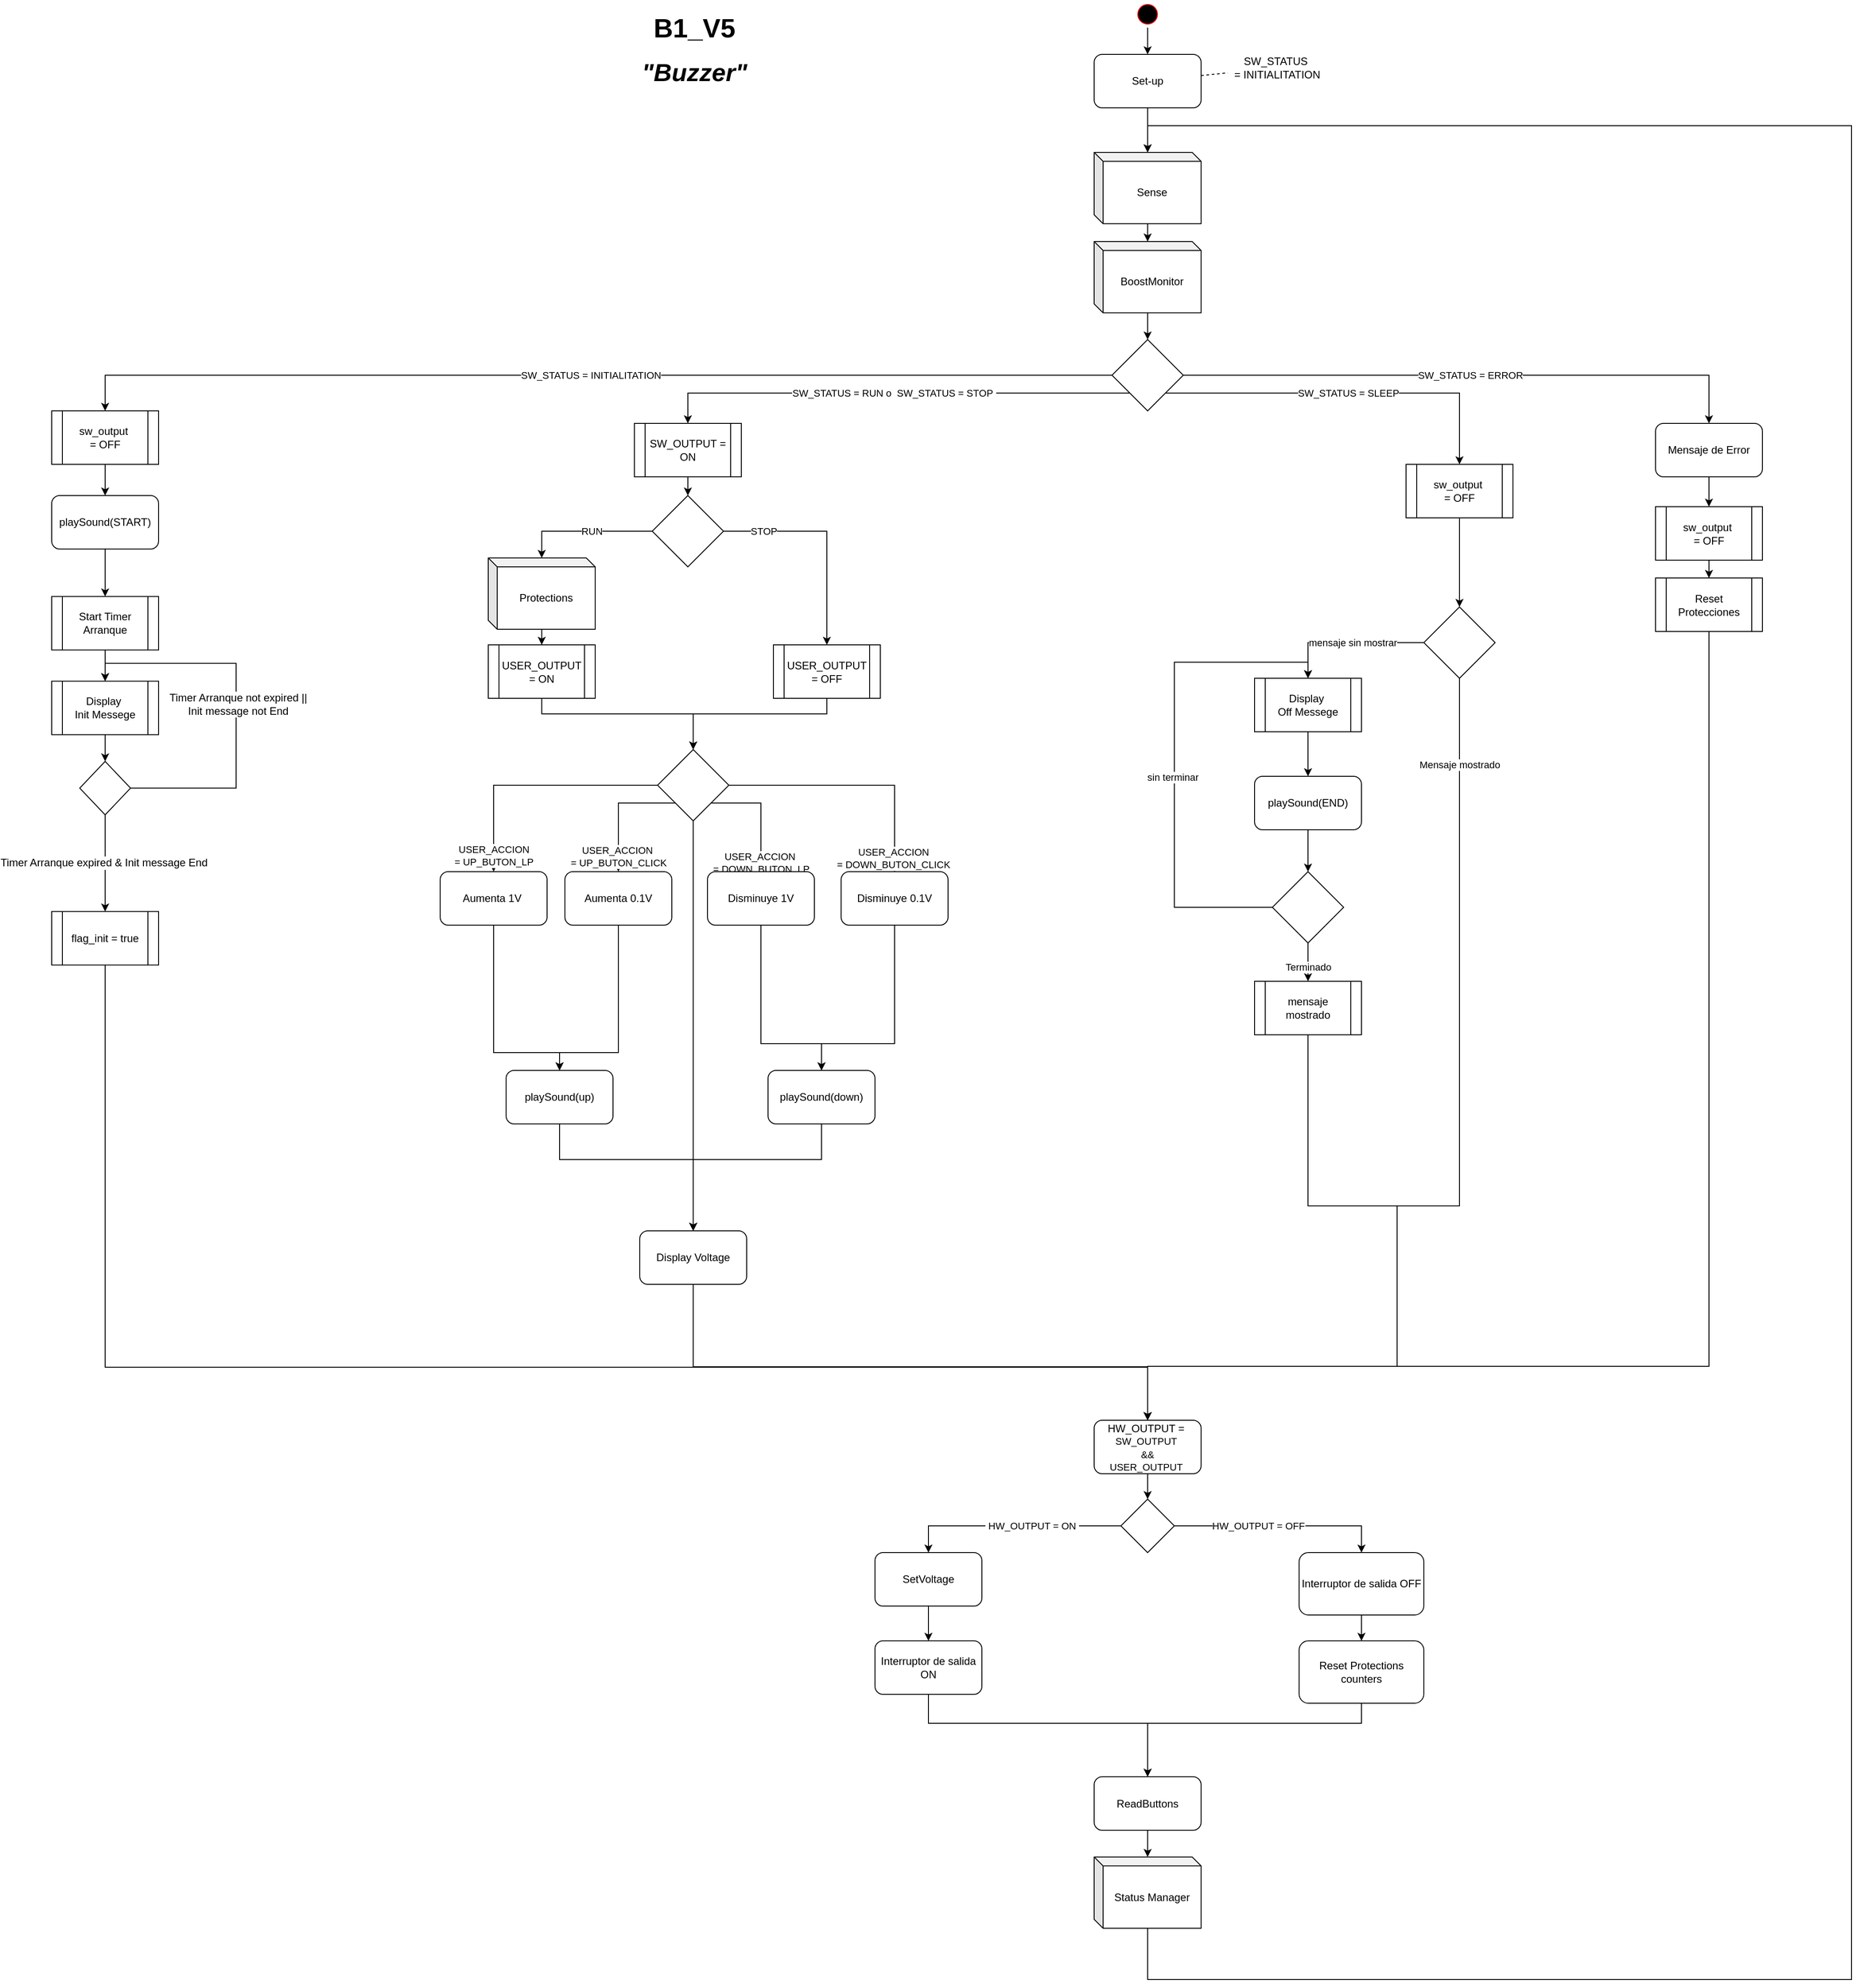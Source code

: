 <mxfile version="14.2.4" type="embed" pages="4">
    <diagram name="B1_V5" id="glGocLATi1if9tQTDRDP">
        <mxGraphModel dx="2450.89" dy="-125.11" grid="1" gridSize="10" guides="1" tooltips="0" connect="1" arrows="1" fold="1" page="0" pageScale="1" pageWidth="1169" pageHeight="827" math="0" shadow="0">
            <root>
                <mxCell id="KJZN4QSeBZsimf8XrtOt-0"/>
                <mxCell id="KJZN4QSeBZsimf8XrtOt-1" parent="KJZN4QSeBZsimf8XrtOt-0"/>
                <mxCell id="KJZN4QSeBZsimf8XrtOt-32" style="edgeStyle=orthogonalEdgeStyle;rounded=0;orthogonalLoop=1;jettySize=auto;html=1;" parent="KJZN4QSeBZsimf8XrtOt-1" source="KJZN4QSeBZsimf8XrtOt-4" target="KJZN4QSeBZsimf8XrtOt-31" edge="1">
                    <mxGeometry relative="1" as="geometry"/>
                </mxCell>
                <mxCell id="KJZN4QSeBZsimf8XrtOt-4" value="" style="ellipse;html=1;shape=startState;fillColor=#000000;strokeColor=#ff0000;" parent="KJZN4QSeBZsimf8XrtOt-1" vertex="1">
                    <mxGeometry x="-1055" y="20" width="30" height="30" as="geometry"/>
                </mxCell>
                <mxCell id="KJZN4QSeBZsimf8XrtOt-5" value="B1_V5" style="text;html=1;align=center;verticalAlign=middle;resizable=0;points=[];autosize=1;horizontal=1;fontSize=30;fontStyle=1" parent="KJZN4QSeBZsimf8XrtOt-1" vertex="1">
                    <mxGeometry x="-1604" y="30" width="110" height="40" as="geometry"/>
                </mxCell>
                <mxCell id="KJZN4QSeBZsimf8XrtOt-10" value="&quot;Buzzer&quot;" style="text;html=1;align=center;verticalAlign=middle;resizable=0;points=[];autosize=1;horizontal=1;fontSize=28;fontStyle=3" parent="KJZN4QSeBZsimf8XrtOt-1" vertex="1">
                    <mxGeometry x="-1614" y="80" width="130" height="40" as="geometry"/>
                </mxCell>
                <mxCell id="jaCGJIhByV2iJYmkqptb-1" style="edgeStyle=orthogonalEdgeStyle;rounded=0;orthogonalLoop=1;jettySize=auto;html=1;" parent="KJZN4QSeBZsimf8XrtOt-1" source="KJZN4QSeBZsimf8XrtOt-31" target="B-05Loair7Pkp6i9BXt2-6" edge="1">
                    <mxGeometry relative="1" as="geometry">
                        <mxPoint x="-1040" y="180" as="targetPoint"/>
                    </mxGeometry>
                </mxCell>
                <mxCell id="KJZN4QSeBZsimf8XrtOt-31" value="Set-up" style="rounded=1;whiteSpace=wrap;html=1;" parent="KJZN4QSeBZsimf8XrtOt-1" vertex="1">
                    <mxGeometry x="-1100" y="80" width="120" height="60" as="geometry"/>
                </mxCell>
                <mxCell id="KJZN4QSeBZsimf8XrtOt-36" value="SW_STATUS = INITIALITATION" style="edgeStyle=orthogonalEdgeStyle;rounded=0;orthogonalLoop=1;jettySize=auto;html=1;" parent="KJZN4QSeBZsimf8XrtOt-1" source="KJZN4QSeBZsimf8XrtOt-33" target="KrmIJJNTHYVdKuvQiynX-14" edge="1">
                    <mxGeometry relative="1" as="geometry">
                        <mxPoint x="-1490" y="540" as="targetPoint"/>
                        <Array as="points">
                            <mxPoint x="-2210" y="440"/>
                            <mxPoint x="-2210" y="524"/>
                        </Array>
                    </mxGeometry>
                </mxCell>
                <mxCell id="_vSy-FpbOcEKtkJC-ArK-12" value="SW_STATUS = RUN o&amp;nbsp; SW_STATUS = STOP&amp;nbsp;&lt;span style=&quot;color: rgba(0 , 0 , 0 , 0) ; font-family: monospace ; font-size: 0px ; background-color: rgb(248 , 249 , 250)&quot;&gt;%3CmxGraphModel%3E%3Croot%3E%3CmxCell%20id%3D%220%22%2F%3E%3CmxCell%20id%3D%221%22%20parent%3D%220%22%2F%3E%3CUserObject%20label%3D%22Protections%22%20id%3D%222%22%3E%3CmxCell%20style%3D%22shape%3Dcube%3BwhiteSpace%3Dwrap%3Bhtml%3D1%3BboundedLbl%3D1%3BbackgroundOutline%3D1%3BdarkOpacity%3D0.05%3BdarkOpacity2%3D0.1%3Bsize%3D10%3B%22%20vertex%3D%221%22%20parent%3D%221%22%3E%3CmxGeometry%20x%3D%22-1100%22%20y%3D%22300%22%20width%3D%22120%22%20height%3D%2280%22%20as%3D%22geometry%22%2F%3E%3C%2FmxCell%3E%3C%2FUserObject%3E%3C%2Froot%3E%3C%2FmxGraphModel%3SW&lt;/span&gt;&lt;span style=&quot;color: rgba(0 , 0 , 0 , 0) ; font-family: monospace ; font-size: 0px ; background-color: rgb(248 , 249 , 250)&quot;&gt;%3CmxGraphModel%3E%3Croot%3E%3CmxCell%20id%3D%220%22%2F%3E%3CmxCell%20id%3D%221%22%20parent%3D%220%22%2F%3E%3CUserObject%20label%3D%22Protections%22%20id%3D%222%22%3E%3CmxCell%20style%3D%22shape%3Dcube%3BwhiteSpace%3Dwrap%3Bhtml%3D1%3BboundedLbl%3D1%3BbackgroundOutline%3D1%3BdarkOpacity%3D0.05%3BdarkOpacity2%3D0.1%3Bsize%3D10%3B%22%20vertex%3D%221%22%20parent%3D%221%22%3E%3CmxGeometry%20x%3D%22-1100%22%20y%3D%22300%22%20width%3D%22120%22%20height%3D%2280%22%20as%3D%22geometry%22%2F%3E%3C%2FmxCell%3E%3C%2FUserObject%3E%3C%2Froot%3E%3C%2FmxGraphModel%3E&lt;/span&gt;" style="edgeStyle=orthogonalEdgeStyle;rounded=0;orthogonalLoop=1;jettySize=auto;html=1;" parent="KJZN4QSeBZsimf8XrtOt-1" source="KJZN4QSeBZsimf8XrtOt-33" target="KrmIJJNTHYVdKuvQiynX-10" edge="1">
                    <mxGeometry relative="1" as="geometry">
                        <mxPoint x="-1554" y="500" as="targetPoint"/>
                        <Array as="points">
                            <mxPoint x="-1556" y="460"/>
                            <mxPoint x="-1556" y="510"/>
                        </Array>
                    </mxGeometry>
                </mxCell>
                <mxCell id="NyqkF-gbz-_48I7BSh4u-44" value="SW_STATUS = ERROR" style="edgeStyle=orthogonalEdgeStyle;rounded=0;orthogonalLoop=1;jettySize=auto;html=1;" parent="KJZN4QSeBZsimf8XrtOt-1" source="KJZN4QSeBZsimf8XrtOt-33" target="NyqkF-gbz-_48I7BSh4u-48" edge="1">
                    <mxGeometry relative="1" as="geometry">
                        <mxPoint x="-72" y="550.0" as="targetPoint"/>
                    </mxGeometry>
                </mxCell>
                <mxCell id="NyqkF-gbz-_48I7BSh4u-46" value="SW_STATUS = SLEEP" style="edgeStyle=orthogonalEdgeStyle;rounded=0;orthogonalLoop=1;jettySize=auto;html=1;exitX=1;exitY=1;exitDx=0;exitDy=0;" parent="KJZN4QSeBZsimf8XrtOt-1" source="KJZN4QSeBZsimf8XrtOt-33" target="KrmIJJNTHYVdKuvQiynX-12" edge="1">
                    <mxGeometry relative="1" as="geometry">
                        <mxPoint x="-690" y="510" as="targetPoint"/>
                    </mxGeometry>
                </mxCell>
                <mxCell id="KJZN4QSeBZsimf8XrtOt-33" value="" style="rhombus;whiteSpace=wrap;html=1;" parent="KJZN4QSeBZsimf8XrtOt-1" vertex="1">
                    <mxGeometry x="-1080" y="400" width="80" height="80" as="geometry"/>
                </mxCell>
                <mxCell id="_vSy-FpbOcEKtkJC-ArK-7" style="edgeStyle=orthogonalEdgeStyle;rounded=0;orthogonalLoop=1;jettySize=auto;html=1;" parent="KJZN4QSeBZsimf8XrtOt-1" source="_vSy-FpbOcEKtkJC-ArK-0" target="_vSy-FpbOcEKtkJC-ArK-6" edge="1">
                    <mxGeometry relative="1" as="geometry"/>
                </mxCell>
                <mxCell id="_vSy-FpbOcEKtkJC-ArK-0" value="Start Timer Arranque" style="shape=process;whiteSpace=wrap;html=1;backgroundOutline=1;" parent="KJZN4QSeBZsimf8XrtOt-1" vertex="1">
                    <mxGeometry x="-2270" y="688.27" width="120" height="60" as="geometry"/>
                </mxCell>
                <mxCell id="_vSy-FpbOcEKtkJC-ArK-2" style="edgeStyle=orthogonalEdgeStyle;rounded=0;orthogonalLoop=1;jettySize=auto;html=1;fontSize=12;" parent="KJZN4QSeBZsimf8XrtOt-1" source="_vSy-FpbOcEKtkJC-ArK-4" target="_vSy-FpbOcEKtkJC-ArK-6" edge="1">
                    <mxGeometry relative="1" as="geometry">
                        <Array as="points">
                            <mxPoint x="-2063" y="903.27"/>
                            <mxPoint x="-2063" y="763.27"/>
                            <mxPoint x="-2210" y="763.27"/>
                        </Array>
                    </mxGeometry>
                </mxCell>
                <mxCell id="_vSy-FpbOcEKtkJC-ArK-3" value="Timer Arranque not expired || &lt;br&gt;Init message not End" style="edgeLabel;html=1;align=center;verticalAlign=middle;resizable=0;points=[];fontSize=12;" parent="_vSy-FpbOcEKtkJC-ArK-2" vertex="1" connectable="0">
                    <mxGeometry x="-0.21" y="-2" relative="1" as="geometry">
                        <mxPoint y="-45.17" as="offset"/>
                    </mxGeometry>
                </mxCell>
                <mxCell id="UTd4kLMVd0B-0NjD8isi-1" value="&lt;span style=&quot;color: rgb(0 , 0 , 0) ; font-family: &amp;#34;helvetica&amp;#34; ; font-size: 12px ; font-style: normal ; font-weight: 400 ; letter-spacing: normal ; text-align: center ; text-indent: 0px ; text-transform: none ; word-spacing: 0px ; background-color: rgb(255 , 255 , 255) ; display: inline ; float: none&quot;&gt;Timer Arranque expired &amp;amp; Init message End&amp;nbsp;&lt;/span&gt;" style="edgeStyle=orthogonalEdgeStyle;rounded=0;orthogonalLoop=1;jettySize=auto;html=1;fontSize=12;" parent="KJZN4QSeBZsimf8XrtOt-1" source="_vSy-FpbOcEKtkJC-ArK-4" target="UTd4kLMVd0B-0NjD8isi-0" edge="1">
                    <mxGeometry relative="1" as="geometry"/>
                </mxCell>
                <mxCell id="_vSy-FpbOcEKtkJC-ArK-4" value="" style="rhombus;whiteSpace=wrap;html=1;fontSize=28;" parent="KJZN4QSeBZsimf8XrtOt-1" vertex="1">
                    <mxGeometry x="-2238.5" y="873.27" width="57" height="60" as="geometry"/>
                </mxCell>
                <mxCell id="_vSy-FpbOcEKtkJC-ArK-8" style="edgeStyle=orthogonalEdgeStyle;rounded=0;orthogonalLoop=1;jettySize=auto;html=1;" parent="KJZN4QSeBZsimf8XrtOt-1" source="_vSy-FpbOcEKtkJC-ArK-6" target="_vSy-FpbOcEKtkJC-ArK-4" edge="1">
                    <mxGeometry relative="1" as="geometry"/>
                </mxCell>
                <mxCell id="_vSy-FpbOcEKtkJC-ArK-6" value="Display&amp;nbsp;&lt;br&gt;Init Messege" style="shape=process;whiteSpace=wrap;html=1;backgroundOutline=1;" parent="KJZN4QSeBZsimf8XrtOt-1" vertex="1">
                    <mxGeometry x="-2270" y="783.27" width="120" height="60" as="geometry"/>
                </mxCell>
                <mxCell id="NyqkF-gbz-_48I7BSh4u-9" style="edgeStyle=orthogonalEdgeStyle;rounded=0;orthogonalLoop=1;jettySize=auto;html=1;" parent="KJZN4QSeBZsimf8XrtOt-1" source="UTd4kLMVd0B-0NjD8isi-0" edge="1">
                    <mxGeometry relative="1" as="geometry">
                        <mxPoint x="-1040.0" y="1612.5" as="targetPoint"/>
                        <Array as="points">
                            <mxPoint x="-2210" y="1553"/>
                            <mxPoint x="-1040" y="1553"/>
                        </Array>
                        <mxPoint x="-2209.967" y="1364.24" as="sourcePoint"/>
                    </mxGeometry>
                </mxCell>
                <mxCell id="jaCGJIhByV2iJYmkqptb-2" style="edgeStyle=orthogonalEdgeStyle;rounded=0;orthogonalLoop=1;jettySize=auto;html=1;" parent="KJZN4QSeBZsimf8XrtOt-1" source="BdTzx2jqWgnnfkIgsNBx-0" target="KJZN4QSeBZsimf8XrtOt-33" edge="1">
                    <mxGeometry relative="1" as="geometry">
                        <mxPoint x="-1039.941" y="380.0" as="sourcePoint"/>
                    </mxGeometry>
                </mxCell>
                <mxCell id="NyqkF-gbz-_48I7BSh4u-0" value="" style="rhombus;whiteSpace=wrap;html=1;" parent="KJZN4QSeBZsimf8XrtOt-1" vertex="1">
                    <mxGeometry x="-1070" y="1701" width="60" height="60" as="geometry"/>
                </mxCell>
                <mxCell id="NyqkF-gbz-_48I7BSh4u-1" value="&amp;nbsp;HW_OUTPUT = ON&amp;nbsp;" style="edgeStyle=orthogonalEdgeStyle;rounded=0;orthogonalLoop=1;jettySize=auto;html=1;" parent="KJZN4QSeBZsimf8XrtOt-1" source="NyqkF-gbz-_48I7BSh4u-0" target="NyqkF-gbz-_48I7BSh4u-5" edge="1">
                    <mxGeometry x="-0.187" relative="1" as="geometry">
                        <mxPoint x="-1256" y="1641" as="targetPoint"/>
                        <Array as="points">
                            <mxPoint x="-1286" y="1731"/>
                        </Array>
                        <mxPoint as="offset"/>
                    </mxGeometry>
                </mxCell>
                <mxCell id="NyqkF-gbz-_48I7BSh4u-2" value="HW_OUTPUT = OFF" style="edgeStyle=orthogonalEdgeStyle;rounded=0;orthogonalLoop=1;jettySize=auto;html=1;" parent="KJZN4QSeBZsimf8XrtOt-1" source="NyqkF-gbz-_48I7BSh4u-0" target="NyqkF-gbz-_48I7BSh4u-6" edge="1">
                    <mxGeometry x="-0.218" relative="1" as="geometry">
                        <mxPoint x="-893" y="1750" as="targetPoint"/>
                        <Array as="points">
                            <mxPoint x="-800" y="1731.5"/>
                        </Array>
                        <mxPoint as="offset"/>
                    </mxGeometry>
                </mxCell>
                <mxCell id="cbW24bWSP_oCrNT920_E-2" style="edgeStyle=orthogonalEdgeStyle;rounded=0;orthogonalLoop=1;jettySize=auto;html=1;" parent="KJZN4QSeBZsimf8XrtOt-1" source="NyqkF-gbz-_48I7BSh4u-3" target="cbW24bWSP_oCrNT920_E-0" edge="1">
                    <mxGeometry relative="1" as="geometry">
                        <Array as="points">
                            <mxPoint x="-1286" y="1952.5"/>
                            <mxPoint x="-1040" y="1952.5"/>
                        </Array>
                    </mxGeometry>
                </mxCell>
                <mxCell id="NyqkF-gbz-_48I7BSh4u-3" value="Interruptor de salida ON" style="rounded=1;whiteSpace=wrap;html=1;" parent="KJZN4QSeBZsimf8XrtOt-1" vertex="1">
                    <mxGeometry x="-1346" y="1860" width="120" height="60" as="geometry"/>
                </mxCell>
                <mxCell id="NyqkF-gbz-_48I7BSh4u-4" style="edgeStyle=orthogonalEdgeStyle;rounded=0;orthogonalLoop=1;jettySize=auto;html=1;" parent="KJZN4QSeBZsimf8XrtOt-1" source="NyqkF-gbz-_48I7BSh4u-5" target="NyqkF-gbz-_48I7BSh4u-3" edge="1">
                    <mxGeometry relative="1" as="geometry"/>
                </mxCell>
                <mxCell id="NyqkF-gbz-_48I7BSh4u-5" value="SetVoltage" style="rounded=1;whiteSpace=wrap;html=1;" parent="KJZN4QSeBZsimf8XrtOt-1" vertex="1">
                    <mxGeometry x="-1346" y="1761" width="120" height="60" as="geometry"/>
                </mxCell>
                <mxCell id="cbW24bWSP_oCrNT920_E-1" style="edgeStyle=orthogonalEdgeStyle;rounded=0;orthogonalLoop=1;jettySize=auto;html=1;" parent="KJZN4QSeBZsimf8XrtOt-1" source="KNQbeI_EjnVi1IZX2qGa-0" target="cbW24bWSP_oCrNT920_E-0" edge="1">
                    <mxGeometry relative="1" as="geometry">
                        <Array as="points">
                            <mxPoint x="-1040" y="1952.5"/>
                        </Array>
                    </mxGeometry>
                </mxCell>
                <mxCell id="KNQbeI_EjnVi1IZX2qGa-1" style="edgeStyle=orthogonalEdgeStyle;rounded=0;orthogonalLoop=1;jettySize=auto;html=1;endArrow=classic;endFill=1;fontSize=12;" parent="KJZN4QSeBZsimf8XrtOt-1" source="NyqkF-gbz-_48I7BSh4u-6" target="KNQbeI_EjnVi1IZX2qGa-0" edge="1">
                    <mxGeometry relative="1" as="geometry"/>
                </mxCell>
                <mxCell id="NyqkF-gbz-_48I7BSh4u-6" value="Interruptor de salida OFF" style="rounded=1;whiteSpace=wrap;html=1;" parent="KJZN4QSeBZsimf8XrtOt-1" vertex="1">
                    <mxGeometry x="-870" y="1761" width="140" height="70" as="geometry"/>
                </mxCell>
                <mxCell id="NyqkF-gbz-_48I7BSh4u-14" value="USER_ACCION &lt;br&gt;= UP_BUTON_LP" style="edgeStyle=orthogonalEdgeStyle;rounded=0;orthogonalLoop=1;jettySize=auto;html=1;" parent="KJZN4QSeBZsimf8XrtOt-1" source="NyqkF-gbz-_48I7BSh4u-10" target="NyqkF-gbz-_48I7BSh4u-31" edge="1">
                    <mxGeometry x="0.87" relative="1" as="geometry">
                        <mxPoint x="-1950" y="1000" as="targetPoint"/>
                        <Array as="points">
                            <mxPoint x="-1774" y="900"/>
                        </Array>
                        <mxPoint as="offset"/>
                    </mxGeometry>
                </mxCell>
                <mxCell id="NyqkF-gbz-_48I7BSh4u-16" value="&lt;span style=&quot;color: rgb(0 , 0 , 0) ; font-family: &amp;#34;helvetica&amp;#34; ; font-size: 11px ; font-style: normal ; font-weight: 400 ; letter-spacing: normal ; text-align: center ; text-indent: 0px ; text-transform: none ; word-spacing: 0px ; background-color: rgb(255 , 255 , 255) ; display: inline ; float: none&quot;&gt;USER_ACCION&lt;span&gt;&amp;nbsp;&lt;/span&gt;&lt;/span&gt;&lt;br style=&quot;color: rgb(0 , 0 , 0) ; font-family: &amp;#34;helvetica&amp;#34; ; font-size: 11px ; font-style: normal ; font-weight: 400 ; letter-spacing: normal ; text-align: center ; text-indent: 0px ; text-transform: none ; word-spacing: 0px&quot;&gt;&lt;span style=&quot;color: rgb(0 , 0 , 0) ; font-family: &amp;#34;helvetica&amp;#34; ; font-size: 11px ; font-style: normal ; font-weight: 400 ; letter-spacing: normal ; text-align: center ; text-indent: 0px ; text-transform: none ; word-spacing: 0px ; background-color: rgb(255 , 255 , 255) ; display: inline ; float: none&quot;&gt;= UP_BUTON_CLICK&lt;/span&gt;" style="edgeStyle=orthogonalEdgeStyle;rounded=0;orthogonalLoop=1;jettySize=auto;html=1;exitX=0;exitY=1;exitDx=0;exitDy=0;" parent="KJZN4QSeBZsimf8XrtOt-1" source="NyqkF-gbz-_48I7BSh4u-10" target="NyqkF-gbz-_48I7BSh4u-32" edge="1">
                    <mxGeometry x="0.759" relative="1" as="geometry">
                        <mxPoint x="-1790" y="1000" as="targetPoint"/>
                        <Array as="points">
                            <mxPoint x="-1634" y="920"/>
                        </Array>
                        <mxPoint as="offset"/>
                    </mxGeometry>
                </mxCell>
                <mxCell id="NyqkF-gbz-_48I7BSh4u-18" value="&lt;span style=&quot;color: rgb(0 , 0 , 0) ; font-family: &amp;#34;helvetica&amp;#34; ; font-size: 11px ; font-style: normal ; font-weight: 400 ; letter-spacing: normal ; text-align: center ; text-indent: 0px ; text-transform: none ; word-spacing: 0px ; background-color: rgb(255 , 255 , 255) ; display: inline ; float: none&quot;&gt;USER_ACCION&lt;span&gt;&amp;nbsp;&lt;/span&gt;&lt;/span&gt;&lt;br style=&quot;color: rgb(0 , 0 , 0) ; font-family: &amp;#34;helvetica&amp;#34; ; font-size: 11px ; font-style: normal ; font-weight: 400 ; letter-spacing: normal ; text-align: center ; text-indent: 0px ; text-transform: none ; word-spacing: 0px&quot;&gt;&lt;span style=&quot;color: rgb(0 , 0 , 0) ; font-family: &amp;#34;helvetica&amp;#34; ; font-size: 11px ; font-style: normal ; font-weight: 400 ; letter-spacing: normal ; text-align: center ; text-indent: 0px ; text-transform: none ; word-spacing: 0px ; background-color: rgb(255 , 255 , 255) ; display: inline ; float: none&quot;&gt;= DOWN_BUTON_LP&lt;/span&gt;" style="edgeStyle=orthogonalEdgeStyle;rounded=0;orthogonalLoop=1;jettySize=auto;html=1;exitX=1;exitY=1;exitDx=0;exitDy=0;" parent="KJZN4QSeBZsimf8XrtOt-1" source="NyqkF-gbz-_48I7BSh4u-10" target="NyqkF-gbz-_48I7BSh4u-35" edge="1">
                    <mxGeometry x="0.841" relative="1" as="geometry">
                        <mxPoint x="-1310" y="1010" as="targetPoint"/>
                        <Array as="points">
                            <mxPoint x="-1474" y="920"/>
                        </Array>
                        <mxPoint as="offset"/>
                    </mxGeometry>
                </mxCell>
                <mxCell id="NyqkF-gbz-_48I7BSh4u-20" value="&lt;span style=&quot;color: rgb(0 , 0 , 0) ; font-size: 11px ; font-style: normal ; font-weight: 400 ; letter-spacing: normal ; text-align: center ; text-indent: 0px ; text-transform: none ; word-spacing: 0px ; background-color: rgb(255 , 255 , 255) ; font-family: &amp;#34;helvetica&amp;#34; ; display: inline ; float: none&quot;&gt;USER_ACCION&lt;span&gt;&amp;nbsp;&lt;/span&gt;&lt;/span&gt;&lt;br style=&quot;color: rgb(0 , 0 , 0) ; font-size: 11px ; font-style: normal ; font-weight: 400 ; letter-spacing: normal ; text-align: center ; text-indent: 0px ; text-transform: none ; word-spacing: 0px ; font-family: &amp;#34;helvetica&amp;#34;&quot;&gt;&lt;span style=&quot;color: rgb(0 , 0 , 0) ; font-size: 11px ; font-style: normal ; font-weight: 400 ; letter-spacing: normal ; text-align: center ; text-indent: 0px ; text-transform: none ; word-spacing: 0px ; background-color: rgb(255 , 255 , 255) ; font-family: &amp;#34;helvetica&amp;#34; ; display: inline ; float: none&quot;&gt;= DOWN_BUTON_CLICK&amp;nbsp;&lt;/span&gt;" style="edgeStyle=orthogonalEdgeStyle;rounded=0;orthogonalLoop=1;jettySize=auto;html=1;" parent="KJZN4QSeBZsimf8XrtOt-1" source="NyqkF-gbz-_48I7BSh4u-10" target="NyqkF-gbz-_48I7BSh4u-36" edge="1">
                    <mxGeometry x="0.895" relative="1" as="geometry">
                        <mxPoint x="-1150" y="1010" as="targetPoint"/>
                        <Array as="points">
                            <mxPoint x="-1324" y="900"/>
                        </Array>
                        <mxPoint as="offset"/>
                    </mxGeometry>
                </mxCell>
                <mxCell id="NyqkF-gbz-_48I7BSh4u-10" value="" style="rhombus;whiteSpace=wrap;html=1;" parent="KJZN4QSeBZsimf8XrtOt-1" vertex="1">
                    <mxGeometry x="-1590" y="860" width="80" height="80" as="geometry"/>
                </mxCell>
                <mxCell id="NyqkF-gbz-_48I7BSh4u-37" style="edgeStyle=orthogonalEdgeStyle;rounded=0;orthogonalLoop=1;jettySize=auto;html=1;" parent="KJZN4QSeBZsimf8XrtOt-1" source="NyqkF-gbz-_48I7BSh4u-31" edge="1" target="GLnvZfxHvNk9bzIlUB6R-5">
                    <mxGeometry relative="1" as="geometry">
                        <mxPoint x="-1546" y="1152.5" as="targetPoint"/>
                        <Array as="points">
                            <mxPoint x="-1774" y="1200"/>
                            <mxPoint x="-1700" y="1200"/>
                        </Array>
                    </mxGeometry>
                </mxCell>
                <mxCell id="NyqkF-gbz-_48I7BSh4u-31" value="Aumenta 1V&amp;nbsp;" style="rounded=1;whiteSpace=wrap;html=1;align=center;" parent="KJZN4QSeBZsimf8XrtOt-1" vertex="1">
                    <mxGeometry x="-1834" y="997" width="120" height="60" as="geometry"/>
                </mxCell>
                <mxCell id="NyqkF-gbz-_48I7BSh4u-38" style="edgeStyle=orthogonalEdgeStyle;rounded=0;orthogonalLoop=1;jettySize=auto;html=1;" parent="KJZN4QSeBZsimf8XrtOt-1" source="NyqkF-gbz-_48I7BSh4u-32" edge="1" target="GLnvZfxHvNk9bzIlUB6R-5">
                    <mxGeometry relative="1" as="geometry">
                        <mxPoint x="-1546" y="1152.5" as="targetPoint"/>
                        <Array as="points">
                            <mxPoint x="-1634" y="1200"/>
                            <mxPoint x="-1700" y="1200"/>
                        </Array>
                    </mxGeometry>
                </mxCell>
                <mxCell id="NyqkF-gbz-_48I7BSh4u-32" value="Aumenta 0.1V" style="rounded=1;whiteSpace=wrap;html=1;align=center;" parent="KJZN4QSeBZsimf8XrtOt-1" vertex="1">
                    <mxGeometry x="-1694" y="997" width="120" height="60" as="geometry"/>
                </mxCell>
                <mxCell id="NyqkF-gbz-_48I7BSh4u-41" style="edgeStyle=orthogonalEdgeStyle;rounded=0;orthogonalLoop=1;jettySize=auto;html=1;" parent="KJZN4QSeBZsimf8XrtOt-1" source="NyqkF-gbz-_48I7BSh4u-35" edge="1" target="GLnvZfxHvNk9bzIlUB6R-6">
                    <mxGeometry relative="1" as="geometry">
                        <mxPoint x="-1546" y="1152.5" as="targetPoint"/>
                        <Array as="points">
                            <mxPoint x="-1474" y="1190"/>
                            <mxPoint x="-1406" y="1190"/>
                        </Array>
                    </mxGeometry>
                </mxCell>
                <mxCell id="NyqkF-gbz-_48I7BSh4u-35" value="Disminuye 1V" style="rounded=1;whiteSpace=wrap;html=1;align=center;" parent="KJZN4QSeBZsimf8XrtOt-1" vertex="1">
                    <mxGeometry x="-1534" y="997" width="120" height="60" as="geometry"/>
                </mxCell>
                <mxCell id="NyqkF-gbz-_48I7BSh4u-36" value="Disminuye 0.1V" style="rounded=1;whiteSpace=wrap;html=1;align=center;" parent="KJZN4QSeBZsimf8XrtOt-1" vertex="1">
                    <mxGeometry x="-1384" y="997" width="120" height="60" as="geometry"/>
                </mxCell>
                <mxCell id="BdTzx2jqWgnnfkIgsNBx-3" style="edgeStyle=orthogonalEdgeStyle;rounded=0;orthogonalLoop=1;jettySize=auto;html=1;" parent="KJZN4QSeBZsimf8XrtOt-1" source="NyqkF-gbz-_48I7BSh4u-48" target="BdTzx2jqWgnnfkIgsNBx-2" edge="1">
                    <mxGeometry relative="1" as="geometry"/>
                </mxCell>
                <mxCell id="NyqkF-gbz-_48I7BSh4u-48" value="Mensaje de Error" style="rounded=1;whiteSpace=wrap;html=1;align=center;" parent="KJZN4QSeBZsimf8XrtOt-1" vertex="1">
                    <mxGeometry x="-470" y="494.0" width="120" height="60" as="geometry"/>
                </mxCell>
                <mxCell id="NyqkF-gbz-_48I7BSh4u-69" style="edgeStyle=orthogonalEdgeStyle;rounded=0;orthogonalLoop=1;jettySize=auto;html=1;" parent="KJZN4QSeBZsimf8XrtOt-1" source="cbW24bWSP_oCrNT920_E-14" edge="1">
                    <mxGeometry relative="1" as="geometry">
                        <Array as="points">
                            <mxPoint x="-1040" y="1552.5"/>
                            <mxPoint x="-1040" y="1642.5"/>
                        </Array>
                        <mxPoint x="-1040.0" y="1642.5" as="targetPoint"/>
                    </mxGeometry>
                </mxCell>
                <mxCell id="NyqkF-gbz-_48I7BSh4u-65" value="Display Voltage" style="rounded=1;whiteSpace=wrap;html=1;" parent="KJZN4QSeBZsimf8XrtOt-1" vertex="1">
                    <mxGeometry x="-1610" y="1400" width="120" height="60" as="geometry"/>
                </mxCell>
                <mxCell id="NyqkF-gbz-_48I7BSh4u-74" value="mensaje sin mostrar" style="edgeStyle=orthogonalEdgeStyle;rounded=0;orthogonalLoop=1;jettySize=auto;html=1;" parent="KJZN4QSeBZsimf8XrtOt-1" source="NyqkF-gbz-_48I7BSh4u-70" target="NyqkF-gbz-_48I7BSh4u-75" edge="1">
                    <mxGeometry x="-0.059" relative="1" as="geometry">
                        <mxPoint x="-860" y="812.5" as="targetPoint"/>
                        <Array as="points">
                            <mxPoint x="-860" y="740.5"/>
                        </Array>
                        <mxPoint as="offset"/>
                    </mxGeometry>
                </mxCell>
                <mxCell id="NyqkF-gbz-_48I7BSh4u-87" value="Mensaje mostrado" style="edgeStyle=orthogonalEdgeStyle;rounded=0;orthogonalLoop=1;jettySize=auto;html=1;" parent="KJZN4QSeBZsimf8XrtOt-1" source="NyqkF-gbz-_48I7BSh4u-70" edge="1">
                    <mxGeometry x="-0.836" relative="1" as="geometry">
                        <mxPoint x="-690.0" y="1102.5" as="sourcePoint"/>
                        <mxPoint x="-1040.0" y="1612.5" as="targetPoint"/>
                        <Array as="points">
                            <mxPoint x="-690" y="1372"/>
                            <mxPoint x="-760" y="1372"/>
                            <mxPoint x="-760" y="1552"/>
                            <mxPoint x="-1040" y="1552"/>
                        </Array>
                        <mxPoint as="offset"/>
                    </mxGeometry>
                </mxCell>
                <mxCell id="NyqkF-gbz-_48I7BSh4u-70" value="" style="rhombus;whiteSpace=wrap;html=1;" parent="KJZN4QSeBZsimf8XrtOt-1" vertex="1">
                    <mxGeometry x="-730" y="700" width="80" height="80" as="geometry"/>
                </mxCell>
                <mxCell id="GLnvZfxHvNk9bzIlUB6R-10" style="edgeStyle=orthogonalEdgeStyle;rounded=0;orthogonalLoop=1;jettySize=auto;html=1;" edge="1" parent="KJZN4QSeBZsimf8XrtOt-1" source="NyqkF-gbz-_48I7BSh4u-75" target="GLnvZfxHvNk9bzIlUB6R-9">
                    <mxGeometry relative="1" as="geometry"/>
                </mxCell>
                <mxCell id="NyqkF-gbz-_48I7BSh4u-75" value="Display&amp;nbsp;&lt;br&gt;Off Messege" style="shape=process;whiteSpace=wrap;html=1;backgroundOutline=1;" parent="KJZN4QSeBZsimf8XrtOt-1" vertex="1">
                    <mxGeometry x="-920" y="780" width="120" height="60" as="geometry"/>
                </mxCell>
                <mxCell id="NyqkF-gbz-_48I7BSh4u-76" style="edgeStyle=orthogonalEdgeStyle;rounded=0;orthogonalLoop=1;jettySize=auto;html=1;" parent="KJZN4QSeBZsimf8XrtOt-1" source="NyqkF-gbz-_48I7BSh4u-36" edge="1" target="GLnvZfxHvNk9bzIlUB6R-6">
                    <mxGeometry relative="1" as="geometry">
                        <mxPoint x="-1149.971" y="1075" as="sourcePoint"/>
                        <mxPoint x="-1546" y="1152.5" as="targetPoint"/>
                        <Array as="points">
                            <mxPoint x="-1324" y="1190"/>
                            <mxPoint x="-1406" y="1190"/>
                        </Array>
                    </mxGeometry>
                </mxCell>
                <mxCell id="NyqkF-gbz-_48I7BSh4u-81" style="edgeStyle=orthogonalEdgeStyle;rounded=0;orthogonalLoop=1;jettySize=auto;html=1;entryX=0.5;entryY=0;entryDx=0;entryDy=0;exitX=0;exitY=0.5;exitDx=0;exitDy=0;" parent="KJZN4QSeBZsimf8XrtOt-1" source="NyqkF-gbz-_48I7BSh4u-79" target="NyqkF-gbz-_48I7BSh4u-75" edge="1">
                    <mxGeometry relative="1" as="geometry">
                        <Array as="points">
                            <mxPoint x="-1010" y="1037"/>
                            <mxPoint x="-1010" y="762"/>
                            <mxPoint x="-860" y="762"/>
                        </Array>
                    </mxGeometry>
                </mxCell>
                <mxCell id="NyqkF-gbz-_48I7BSh4u-86" value="sin terminar" style="edgeLabel;html=1;align=center;verticalAlign=middle;resizable=0;points=[];" parent="NyqkF-gbz-_48I7BSh4u-81" vertex="1" connectable="0">
                    <mxGeometry x="-0.26" y="2" relative="1" as="geometry">
                        <mxPoint y="-52.02" as="offset"/>
                    </mxGeometry>
                </mxCell>
                <mxCell id="NyqkF-gbz-_48I7BSh4u-84" value="Terminado" style="edgeStyle=orthogonalEdgeStyle;rounded=0;orthogonalLoop=1;jettySize=auto;html=1;exitX=0.5;exitY=1;exitDx=0;exitDy=0;" parent="KJZN4QSeBZsimf8XrtOt-1" source="NyqkF-gbz-_48I7BSh4u-79" target="NyqkF-gbz-_48I7BSh4u-83" edge="1">
                    <mxGeometry x="0.238" relative="1" as="geometry">
                        <mxPoint as="offset"/>
                    </mxGeometry>
                </mxCell>
                <mxCell id="NyqkF-gbz-_48I7BSh4u-79" value="" style="rhombus;whiteSpace=wrap;html=1;" parent="KJZN4QSeBZsimf8XrtOt-1" vertex="1">
                    <mxGeometry x="-900" y="997" width="80" height="80" as="geometry"/>
                </mxCell>
                <mxCell id="NyqkF-gbz-_48I7BSh4u-85" style="edgeStyle=orthogonalEdgeStyle;rounded=0;orthogonalLoop=1;jettySize=auto;html=1;" parent="KJZN4QSeBZsimf8XrtOt-1" source="NyqkF-gbz-_48I7BSh4u-83" edge="1">
                    <mxGeometry relative="1" as="geometry">
                        <mxPoint x="-859.967" y="1345" as="sourcePoint"/>
                        <mxPoint x="-1040.0" y="1612.5" as="targetPoint"/>
                        <Array as="points">
                            <mxPoint x="-860" y="1372"/>
                            <mxPoint x="-760" y="1372"/>
                            <mxPoint x="-760" y="1552"/>
                            <mxPoint x="-1040" y="1552"/>
                        </Array>
                    </mxGeometry>
                </mxCell>
                <mxCell id="NyqkF-gbz-_48I7BSh4u-83" value="mensaje mostrado" style="shape=process;whiteSpace=wrap;html=1;backgroundOutline=1;" parent="KJZN4QSeBZsimf8XrtOt-1" vertex="1">
                    <mxGeometry x="-920" y="1120" width="120" height="60" as="geometry"/>
                </mxCell>
                <mxCell id="NyqkF-gbz-_48I7BSh4u-93" style="edgeStyle=orthogonalEdgeStyle;rounded=0;orthogonalLoop=1;jettySize=auto;html=1;" parent="KJZN4QSeBZsimf8XrtOt-1" source="BdTzx2jqWgnnfkIgsNBx-5" edge="1">
                    <mxGeometry relative="1" as="geometry">
                        <Array as="points">
                            <mxPoint x="-410" y="1552"/>
                            <mxPoint x="-1040" y="1552"/>
                        </Array>
                        <mxPoint x="-409.967" y="1050" as="sourcePoint"/>
                        <mxPoint x="-1040.0" y="1612.5" as="targetPoint"/>
                    </mxGeometry>
                </mxCell>
                <mxCell id="cbW24bWSP_oCrNT920_E-3" style="edgeStyle=orthogonalEdgeStyle;rounded=0;orthogonalLoop=1;jettySize=auto;html=1;" parent="KJZN4QSeBZsimf8XrtOt-1" source="B-05Loair7Pkp6i9BXt2-10" target="B-05Loair7Pkp6i9BXt2-6" edge="1">
                    <mxGeometry relative="1" as="geometry">
                        <Array as="points">
                            <mxPoint x="-1040" y="2240"/>
                            <mxPoint x="-250" y="2240"/>
                            <mxPoint x="-250" y="160"/>
                            <mxPoint x="-1040" y="160"/>
                        </Array>
                        <mxPoint x="-1040.0" y="360" as="targetPoint"/>
                    </mxGeometry>
                </mxCell>
                <mxCell id="B-05Loair7Pkp6i9BXt2-11" style="edgeStyle=orthogonalEdgeStyle;rounded=0;orthogonalLoop=1;jettySize=auto;html=1;" parent="KJZN4QSeBZsimf8XrtOt-1" source="cbW24bWSP_oCrNT920_E-0" target="B-05Loair7Pkp6i9BXt2-10" edge="1">
                    <mxGeometry relative="1" as="geometry"/>
                </mxCell>
                <mxCell id="cbW24bWSP_oCrNT920_E-0" value="ReadButtons" style="rounded=1;whiteSpace=wrap;html=1;" parent="KJZN4QSeBZsimf8XrtOt-1" vertex="1">
                    <mxGeometry x="-1100" y="2012.5" width="120" height="60" as="geometry"/>
                </mxCell>
                <mxCell id="cbW24bWSP_oCrNT920_E-8" value="SW_STATUS&amp;nbsp;&lt;br&gt;= INITIALITATION" style="text;html=1;align=center;verticalAlign=middle;resizable=0;points=[];autosize=1;" parent="KJZN4QSeBZsimf8XrtOt-1" vertex="1">
                    <mxGeometry x="-950" y="80" width="110" height="30" as="geometry"/>
                </mxCell>
                <mxCell id="cbW24bWSP_oCrNT920_E-9" value="" style="endArrow=none;dashed=1;html=1;" parent="KJZN4QSeBZsimf8XrtOt-1" source="KJZN4QSeBZsimf8XrtOt-31" target="cbW24bWSP_oCrNT920_E-8" edge="1">
                    <mxGeometry width="50" height="50" relative="1" as="geometry">
                        <mxPoint x="-880" y="230" as="sourcePoint"/>
                        <mxPoint x="-830" y="180" as="targetPoint"/>
                    </mxGeometry>
                </mxCell>
                <mxCell id="cbW24bWSP_oCrNT920_E-15" style="edgeStyle=orthogonalEdgeStyle;rounded=0;orthogonalLoop=1;jettySize=auto;html=1;" parent="KJZN4QSeBZsimf8XrtOt-1" source="cbW24bWSP_oCrNT920_E-14" target="NyqkF-gbz-_48I7BSh4u-0" edge="1">
                    <mxGeometry relative="1" as="geometry"/>
                </mxCell>
                <UserObject label="BoostMonitor" link="data:page/id,PWQGfgC5HpiCWX8LgTH9" id="BdTzx2jqWgnnfkIgsNBx-0">
                    <mxCell style="shape=cube;whiteSpace=wrap;html=1;boundedLbl=1;backgroundOutline=1;darkOpacity=0.05;darkOpacity2=0.1;size=10;" parent="KJZN4QSeBZsimf8XrtOt-1" vertex="1">
                        <mxGeometry x="-1100" y="290" width="120" height="80" as="geometry"/>
                    </mxCell>
                </UserObject>
                <mxCell id="BdTzx2jqWgnnfkIgsNBx-6" style="edgeStyle=orthogonalEdgeStyle;rounded=0;orthogonalLoop=1;jettySize=auto;html=1;" parent="KJZN4QSeBZsimf8XrtOt-1" source="BdTzx2jqWgnnfkIgsNBx-2" target="BdTzx2jqWgnnfkIgsNBx-5" edge="1">
                    <mxGeometry relative="1" as="geometry"/>
                </mxCell>
                <mxCell id="BdTzx2jqWgnnfkIgsNBx-2" value="sw_output&amp;nbsp;&lt;br&gt;= OFF" style="shape=process;whiteSpace=wrap;html=1;backgroundOutline=1;" parent="KJZN4QSeBZsimf8XrtOt-1" vertex="1">
                    <mxGeometry x="-470" y="587.5" width="120" height="60" as="geometry"/>
                </mxCell>
                <mxCell id="BdTzx2jqWgnnfkIgsNBx-5" value="Reset Protecciones" style="shape=process;whiteSpace=wrap;html=1;backgroundOutline=1;" parent="KJZN4QSeBZsimf8XrtOt-1" vertex="1">
                    <mxGeometry x="-470" y="667.5" width="120" height="60" as="geometry"/>
                </mxCell>
                <mxCell id="B-05Loair7Pkp6i9BXt2-2" style="edgeStyle=orthogonalEdgeStyle;rounded=0;orthogonalLoop=1;jettySize=auto;html=1;" parent="KJZN4QSeBZsimf8XrtOt-1" source="B-05Loair7Pkp6i9BXt2-0" target="B-05Loair7Pkp6i9BXt2-1" edge="1">
                    <mxGeometry relative="1" as="geometry">
                        <Array as="points">
                            <mxPoint x="-1720" y="615"/>
                        </Array>
                    </mxGeometry>
                </mxCell>
                <mxCell id="B-05Loair7Pkp6i9BXt2-5" value="RUN" style="edgeLabel;html=1;align=center;verticalAlign=middle;resizable=0;points=[];" parent="B-05Loair7Pkp6i9BXt2-2" vertex="1" connectable="0">
                    <mxGeometry x="-0.085" y="-3" relative="1" as="geometry">
                        <mxPoint x="2.19" y="2.98" as="offset"/>
                    </mxGeometry>
                </mxCell>
                <mxCell id="B-05Loair7Pkp6i9BXt2-4" value="STOP" style="edgeStyle=orthogonalEdgeStyle;rounded=0;orthogonalLoop=1;jettySize=auto;html=1;" parent="KJZN4QSeBZsimf8XrtOt-1" source="B-05Loair7Pkp6i9BXt2-0" target="KrmIJJNTHYVdKuvQiynX-4" edge="1">
                    <mxGeometry x="-0.633" relative="1" as="geometry">
                        <mxPoint x="-1400" y="680" as="targetPoint"/>
                        <Array as="points">
                            <mxPoint x="-1400" y="615"/>
                        </Array>
                        <mxPoint as="offset"/>
                    </mxGeometry>
                </mxCell>
                <mxCell id="B-05Loair7Pkp6i9BXt2-0" value="" style="rhombus;whiteSpace=wrap;html=1;" parent="KJZN4QSeBZsimf8XrtOt-1" vertex="1">
                    <mxGeometry x="-1596" y="575" width="80" height="80" as="geometry"/>
                </mxCell>
                <mxCell id="B-05Loair7Pkp6i9BXt2-3" style="edgeStyle=orthogonalEdgeStyle;rounded=0;orthogonalLoop=1;jettySize=auto;html=1;" parent="KJZN4QSeBZsimf8XrtOt-1" source="KrmIJJNTHYVdKuvQiynX-8" target="NyqkF-gbz-_48I7BSh4u-10" edge="1">
                    <mxGeometry relative="1" as="geometry">
                        <mxPoint x="-1720" y="750" as="sourcePoint"/>
                        <Array as="points">
                            <mxPoint x="-1720" y="820"/>
                            <mxPoint x="-1550" y="820"/>
                        </Array>
                    </mxGeometry>
                </mxCell>
                <mxCell id="KrmIJJNTHYVdKuvQiynX-9" style="edgeStyle=orthogonalEdgeStyle;rounded=0;orthogonalLoop=1;jettySize=auto;html=1;fontSize=12;" parent="KJZN4QSeBZsimf8XrtOt-1" source="B-05Loair7Pkp6i9BXt2-1" target="KrmIJJNTHYVdKuvQiynX-8" edge="1">
                    <mxGeometry relative="1" as="geometry"/>
                </mxCell>
                <UserObject label="Protections" link="data:page/id,NWTiNbbwA_urTKzZXyfJ" id="B-05Loair7Pkp6i9BXt2-1">
                    <mxCell style="shape=cube;whiteSpace=wrap;html=1;boundedLbl=1;backgroundOutline=1;darkOpacity=0.05;darkOpacity2=0.1;size=10;" parent="KJZN4QSeBZsimf8XrtOt-1" vertex="1">
                        <mxGeometry x="-1780" y="645" width="120" height="80" as="geometry"/>
                    </mxCell>
                </UserObject>
                <mxCell id="B-05Loair7Pkp6i9BXt2-9" style="edgeStyle=orthogonalEdgeStyle;rounded=0;orthogonalLoop=1;jettySize=auto;html=1;entryX=0.5;entryY=0;entryDx=0;entryDy=0;entryPerimeter=0;" parent="KJZN4QSeBZsimf8XrtOt-1" source="B-05Loair7Pkp6i9BXt2-6" target="BdTzx2jqWgnnfkIgsNBx-0" edge="1">
                    <mxGeometry relative="1" as="geometry"/>
                </mxCell>
                <UserObject label="Sense" id="B-05Loair7Pkp6i9BXt2-6">
                    <mxCell style="shape=cube;whiteSpace=wrap;html=1;boundedLbl=1;backgroundOutline=1;darkOpacity=0.05;darkOpacity2=0.1;size=10;" parent="KJZN4QSeBZsimf8XrtOt-1" vertex="1">
                        <mxGeometry x="-1100" y="190" width="120" height="80" as="geometry"/>
                    </mxCell>
                </UserObject>
                <UserObject label="Status Manager" link="data:page/id,rvqr-Doow_cSDX-mkZN1" id="B-05Loair7Pkp6i9BXt2-10">
                    <mxCell style="shape=cube;whiteSpace=wrap;html=1;boundedLbl=1;backgroundOutline=1;darkOpacity=0.05;darkOpacity2=0.1;size=10;" parent="KJZN4QSeBZsimf8XrtOt-1" vertex="1">
                        <mxGeometry x="-1100" y="2102.5" width="120" height="80" as="geometry"/>
                    </mxCell>
                </UserObject>
                <mxCell id="cbW24bWSP_oCrNT920_E-14" value="HW_OUTPUT =&amp;nbsp;&lt;br&gt;&lt;span style=&quot;font-size: 11px ; background-color: rgb(255 , 255 , 255)&quot;&gt;SW_OUTPUT&amp;nbsp;&lt;/span&gt;&lt;br style=&quot;font-size: 11px&quot;&gt;&lt;span style=&quot;font-size: 11px ; background-color: rgb(255 , 255 , 255)&quot;&gt;&amp;amp;&amp;amp;&lt;/span&gt;&lt;br style=&quot;font-size: 11px&quot;&gt;&lt;span style=&quot;font-size: 11px ; background-color: rgb(255 , 255 , 255)&quot;&gt;&amp;nbsp;USER_OUTPUT&amp;nbsp;&amp;nbsp;&lt;/span&gt;" style="rounded=1;whiteSpace=wrap;html=1;" parent="KJZN4QSeBZsimf8XrtOt-1" vertex="1">
                    <mxGeometry x="-1100" y="1612.5" width="120" height="60" as="geometry"/>
                </mxCell>
                <mxCell id="KrmIJJNTHYVdKuvQiynX-3" style="edgeStyle=orthogonalEdgeStyle;rounded=0;orthogonalLoop=1;jettySize=auto;html=1;" parent="KJZN4QSeBZsimf8XrtOt-1" source="NyqkF-gbz-_48I7BSh4u-65" target="cbW24bWSP_oCrNT920_E-14" edge="1">
                    <mxGeometry relative="1" as="geometry">
                        <Array as="points">
                            <mxPoint x="-1550" y="1552.5"/>
                        </Array>
                        <mxPoint x="-1550" y="1535" as="sourcePoint"/>
                        <mxPoint x="-1040.0" y="1642.5" as="targetPoint"/>
                    </mxGeometry>
                </mxCell>
                <mxCell id="KrmIJJNTHYVdKuvQiynX-7" style="edgeStyle=orthogonalEdgeStyle;orthogonalLoop=1;jettySize=auto;html=1;entryX=0.5;entryY=0;entryDx=0;entryDy=0;fontSize=12;rounded=0;" parent="KJZN4QSeBZsimf8XrtOt-1" source="KrmIJJNTHYVdKuvQiynX-4" target="NyqkF-gbz-_48I7BSh4u-10" edge="1">
                    <mxGeometry relative="1" as="geometry">
                        <Array as="points">
                            <mxPoint x="-1400" y="820"/>
                            <mxPoint x="-1550" y="820"/>
                        </Array>
                    </mxGeometry>
                </mxCell>
                <mxCell id="KrmIJJNTHYVdKuvQiynX-4" value="USER_OUTPUT = OFF" style="shape=process;whiteSpace=wrap;html=1;backgroundOutline=1;" parent="KJZN4QSeBZsimf8XrtOt-1" vertex="1">
                    <mxGeometry x="-1460" y="742.5" width="120" height="60" as="geometry"/>
                </mxCell>
                <mxCell id="KrmIJJNTHYVdKuvQiynX-8" value="USER_OUTPUT = ON" style="shape=process;whiteSpace=wrap;html=1;backgroundOutline=1;" parent="KJZN4QSeBZsimf8XrtOt-1" vertex="1">
                    <mxGeometry x="-1780" y="742.5" width="120" height="60" as="geometry"/>
                </mxCell>
                <mxCell id="KrmIJJNTHYVdKuvQiynX-11" style="edgeStyle=orthogonalEdgeStyle;rounded=0;orthogonalLoop=1;jettySize=auto;html=1;fontSize=12;" parent="KJZN4QSeBZsimf8XrtOt-1" source="KrmIJJNTHYVdKuvQiynX-10" target="B-05Loair7Pkp6i9BXt2-0" edge="1">
                    <mxGeometry relative="1" as="geometry"/>
                </mxCell>
                <mxCell id="KrmIJJNTHYVdKuvQiynX-10" value="SW_OUTPUT = ON" style="shape=process;whiteSpace=wrap;html=1;backgroundOutline=1;" parent="KJZN4QSeBZsimf8XrtOt-1" vertex="1">
                    <mxGeometry x="-1616" y="494" width="120" height="60" as="geometry"/>
                </mxCell>
                <mxCell id="KrmIJJNTHYVdKuvQiynX-13" style="edgeStyle=orthogonalEdgeStyle;rounded=0;orthogonalLoop=1;jettySize=auto;html=1;fontSize=12;" parent="KJZN4QSeBZsimf8XrtOt-1" source="KrmIJJNTHYVdKuvQiynX-12" target="NyqkF-gbz-_48I7BSh4u-70" edge="1">
                    <mxGeometry relative="1" as="geometry"/>
                </mxCell>
                <mxCell id="KrmIJJNTHYVdKuvQiynX-12" value="sw_output&amp;nbsp;&lt;br&gt;= OFF" style="shape=process;whiteSpace=wrap;html=1;backgroundOutline=1;" parent="KJZN4QSeBZsimf8XrtOt-1" vertex="1">
                    <mxGeometry x="-750" y="540" width="120" height="60" as="geometry"/>
                </mxCell>
                <mxCell id="KrmIJJNTHYVdKuvQiynX-15" style="edgeStyle=orthogonalEdgeStyle;rounded=0;orthogonalLoop=1;jettySize=auto;html=1;fontSize=12;" parent="KJZN4QSeBZsimf8XrtOt-1" source="KrmIJJNTHYVdKuvQiynX-14" target="GLnvZfxHvNk9bzIlUB6R-1" edge="1">
                    <mxGeometry relative="1" as="geometry"/>
                </mxCell>
                <mxCell id="KrmIJJNTHYVdKuvQiynX-14" value="sw_output&amp;nbsp;&lt;br&gt;= OFF" style="shape=process;whiteSpace=wrap;html=1;backgroundOutline=1;" parent="KJZN4QSeBZsimf8XrtOt-1" vertex="1">
                    <mxGeometry x="-2270" y="480" width="120" height="60" as="geometry"/>
                </mxCell>
                <mxCell id="UTd4kLMVd0B-0NjD8isi-0" value="flag_init = true" style="shape=process;whiteSpace=wrap;html=1;backgroundOutline=1;" parent="KJZN4QSeBZsimf8XrtOt-1" vertex="1">
                    <mxGeometry x="-2270" y="1041.74" width="120" height="60" as="geometry"/>
                </mxCell>
                <mxCell id="KNQbeI_EjnVi1IZX2qGa-0" value="Reset Protections counters" style="rounded=1;whiteSpace=wrap;html=1;" parent="KJZN4QSeBZsimf8XrtOt-1" vertex="1">
                    <mxGeometry x="-870" y="1860" width="140" height="70" as="geometry"/>
                </mxCell>
                <mxCell id="GLnvZfxHvNk9bzIlUB6R-2" style="edgeStyle=orthogonalEdgeStyle;rounded=0;orthogonalLoop=1;jettySize=auto;html=1;" edge="1" parent="KJZN4QSeBZsimf8XrtOt-1" source="GLnvZfxHvNk9bzIlUB6R-1" target="_vSy-FpbOcEKtkJC-ArK-0">
                    <mxGeometry relative="1" as="geometry"/>
                </mxCell>
                <mxCell id="GLnvZfxHvNk9bzIlUB6R-1" value="playSound(START)" style="rounded=1;whiteSpace=wrap;html=1;align=center;" vertex="1" parent="KJZN4QSeBZsimf8XrtOt-1">
                    <mxGeometry x="-2270" y="575" width="120" height="60" as="geometry"/>
                </mxCell>
                <mxCell id="GLnvZfxHvNk9bzIlUB6R-4" style="edgeStyle=orthogonalEdgeStyle;rounded=0;orthogonalLoop=1;jettySize=auto;html=1;" edge="1" parent="KJZN4QSeBZsimf8XrtOt-1" source="NyqkF-gbz-_48I7BSh4u-10" target="NyqkF-gbz-_48I7BSh4u-65">
                    <mxGeometry relative="1" as="geometry">
                        <mxPoint x="-1544" y="1210" as="sourcePoint"/>
                        <Array as="points">
                            <mxPoint x="-1550" y="1230"/>
                            <mxPoint x="-1550" y="1230"/>
                        </Array>
                    </mxGeometry>
                </mxCell>
                <mxCell id="GLnvZfxHvNk9bzIlUB6R-8" style="edgeStyle=orthogonalEdgeStyle;rounded=0;orthogonalLoop=1;jettySize=auto;html=1;" edge="1" parent="KJZN4QSeBZsimf8XrtOt-1" source="GLnvZfxHvNk9bzIlUB6R-5" target="NyqkF-gbz-_48I7BSh4u-65">
                    <mxGeometry relative="1" as="geometry">
                        <Array as="points">
                            <mxPoint x="-1700" y="1320"/>
                            <mxPoint x="-1550" y="1320"/>
                        </Array>
                    </mxGeometry>
                </mxCell>
                <mxCell id="GLnvZfxHvNk9bzIlUB6R-5" value="playSound(up)" style="rounded=1;whiteSpace=wrap;html=1;" vertex="1" parent="KJZN4QSeBZsimf8XrtOt-1">
                    <mxGeometry x="-1760" y="1220" width="120" height="60" as="geometry"/>
                </mxCell>
                <mxCell id="GLnvZfxHvNk9bzIlUB6R-7" style="edgeStyle=orthogonalEdgeStyle;rounded=0;orthogonalLoop=1;jettySize=auto;html=1;" edge="1" parent="KJZN4QSeBZsimf8XrtOt-1" source="GLnvZfxHvNk9bzIlUB6R-6" target="NyqkF-gbz-_48I7BSh4u-65">
                    <mxGeometry relative="1" as="geometry">
                        <Array as="points">
                            <mxPoint x="-1406" y="1320"/>
                            <mxPoint x="-1550" y="1320"/>
                        </Array>
                    </mxGeometry>
                </mxCell>
                <mxCell id="GLnvZfxHvNk9bzIlUB6R-6" value="playSound(down)" style="rounded=1;whiteSpace=wrap;html=1;" vertex="1" parent="KJZN4QSeBZsimf8XrtOt-1">
                    <mxGeometry x="-1466" y="1220" width="120" height="60" as="geometry"/>
                </mxCell>
                <mxCell id="GLnvZfxHvNk9bzIlUB6R-11" style="edgeStyle=orthogonalEdgeStyle;rounded=0;orthogonalLoop=1;jettySize=auto;html=1;" edge="1" parent="KJZN4QSeBZsimf8XrtOt-1" source="GLnvZfxHvNk9bzIlUB6R-9" target="NyqkF-gbz-_48I7BSh4u-79">
                    <mxGeometry relative="1" as="geometry"/>
                </mxCell>
                <mxCell id="GLnvZfxHvNk9bzIlUB6R-9" value="playSound(END)" style="rounded=1;whiteSpace=wrap;html=1;align=center;" vertex="1" parent="KJZN4QSeBZsimf8XrtOt-1">
                    <mxGeometry x="-920" y="890" width="120" height="60" as="geometry"/>
                </mxCell>
            </root>
        </mxGraphModel>
    </diagram>
    <diagram id="rvqr-Doow_cSDX-mkZN1" name="Status Manager">
        <mxGraphModel dx="690" dy="832" grid="1" gridSize="10" guides="1" tooltips="1" connect="1" arrows="1" fold="1" page="1" pageScale="1" pageWidth="1169" pageHeight="827" math="0" shadow="1">
            <root>
                <mxCell id="VQ05yDlFk9bk7ucDeXDl-0"/>
                <mxCell id="VQ05yDlFk9bk7ucDeXDl-1" parent="VQ05yDlFk9bk7ucDeXDl-0"/>
                <mxCell id="ZJBZyenCNHahCm4GEcfx-0" style="edgeStyle=orthogonalEdgeStyle;rounded=0;orthogonalLoop=1;jettySize=auto;html=1;curved=1;entryX=0;entryY=0.5;entryDx=0;entryDy=0;" parent="VQ05yDlFk9bk7ucDeXDl-1" source="on8l6lRFaG9rnC7GUeuo-0" target="XZs04IkkSqLSLp2vQCt1-0" edge="1">
                    <mxGeometry relative="1" as="geometry">
                        <Array as="points">
                            <mxPoint x="210" y="254"/>
                        </Array>
                    </mxGeometry>
                </mxCell>
                <mxCell id="-9YaKsyxk5yw5drjqXtM-1" value="Flag initialitation = True" style="edgeLabel;html=1;align=center;verticalAlign=middle;resizable=0;points=[];fontSize=12;" parent="ZJBZyenCNHahCm4GEcfx-0" vertex="1" connectable="0">
                    <mxGeometry x="-0.306" y="-72" relative="1" as="geometry">
                        <mxPoint x="28" y="27" as="offset"/>
                    </mxGeometry>
                </mxCell>
                <mxCell id="on8l6lRFaG9rnC7GUeuo-0" value="INITIALIZATION" style="ellipse;whiteSpace=wrap;html=1;aspect=fixed;" parent="VQ05yDlFk9bk7ucDeXDl-1" vertex="1">
                    <mxGeometry x="160" y="430" width="100" height="100" as="geometry"/>
                </mxCell>
                <mxCell id="ZJBZyenCNHahCm4GEcfx-1" style="edgeStyle=orthogonalEdgeStyle;curved=1;rounded=0;orthogonalLoop=1;jettySize=auto;html=1;" parent="VQ05yDlFk9bk7ucDeXDl-1" source="on8l6lRFaG9rnC7GUeuo-1" target="on8l6lRFaG9rnC7GUeuo-3" edge="1">
                    <mxGeometry relative="1" as="geometry"/>
                </mxCell>
                <mxCell id="-9YaKsyxk5yw5drjqXtM-9" value="ERROR = TRUE" style="edgeLabel;html=1;align=center;verticalAlign=middle;resizable=0;points=[];fontSize=12;" parent="ZJBZyenCNHahCm4GEcfx-1" vertex="1" connectable="0">
                    <mxGeometry x="-0.144" y="-95" relative="1" as="geometry">
                        <mxPoint as="offset"/>
                    </mxGeometry>
                </mxCell>
                <mxCell id="XZs04IkkSqLSLp2vQCt1-2" style="orthogonalLoop=1;jettySize=auto;html=1;curved=1;" parent="VQ05yDlFk9bk7ucDeXDl-1" source="on8l6lRFaG9rnC7GUeuo-1" target="XZs04IkkSqLSLp2vQCt1-0" edge="1">
                    <mxGeometry relative="1" as="geometry">
                        <mxPoint x="686.379" y="202.566" as="sourcePoint"/>
                        <mxPoint x="510.76" y="203.576" as="targetPoint"/>
                        <Array as="points">
                            <mxPoint x="672.19" y="160"/>
                            <mxPoint x="532.19" y="150"/>
                        </Array>
                    </mxGeometry>
                </mxCell>
                <mxCell id="-9YaKsyxk5yw5drjqXtM-3" value="button event =&lt;br&gt;&amp;nbsp;CLICK_CENTER" style="edgeLabel;html=1;align=center;verticalAlign=middle;resizable=0;points=[];fontSize=12;" parent="XZs04IkkSqLSLp2vQCt1-2" vertex="1" connectable="0">
                    <mxGeometry x="-0.185" y="10" relative="1" as="geometry">
                        <mxPoint x="-25.7" y="-12.54" as="offset"/>
                    </mxGeometry>
                </mxCell>
                <mxCell id="XZs04IkkSqLSLp2vQCt1-4" style="edgeStyle=none;curved=1;orthogonalLoop=1;jettySize=auto;html=1;" parent="VQ05yDlFk9bk7ucDeXDl-1" source="on8l6lRFaG9rnC7GUeuo-1" target="on8l6lRFaG9rnC7GUeuo-2" edge="1">
                    <mxGeometry relative="1" as="geometry">
                        <Array as="points">
                            <mxPoint x="790" y="530"/>
                        </Array>
                    </mxGeometry>
                </mxCell>
                <mxCell id="-9YaKsyxk5yw5drjqXtM-7" value="button event =&lt;br&gt;&amp;nbsp;LongPress_CENTER" style="edgeLabel;html=1;align=center;verticalAlign=middle;resizable=0;points=[];fontSize=12;" parent="XZs04IkkSqLSLp2vQCt1-4" vertex="1" connectable="0">
                    <mxGeometry x="-0.057" y="9" relative="1" as="geometry">
                        <mxPoint x="-60.99" y="-53.42" as="offset"/>
                    </mxGeometry>
                </mxCell>
                <mxCell id="on8l6lRFaG9rnC7GUeuo-1" value="RUN" style="ellipse;whiteSpace=wrap;html=1;aspect=fixed;" parent="VQ05yDlFk9bk7ucDeXDl-1" vertex="1">
                    <mxGeometry x="652.19" y="203.58" width="100" height="100" as="geometry"/>
                </mxCell>
                <mxCell id="ZJBZyenCNHahCm4GEcfx-3" style="edgeStyle=orthogonalEdgeStyle;curved=1;rounded=0;orthogonalLoop=1;jettySize=auto;html=1;" parent="VQ05yDlFk9bk7ucDeXDl-1" source="on8l6lRFaG9rnC7GUeuo-2" target="on8l6lRFaG9rnC7GUeuo-0" edge="1">
                    <mxGeometry relative="1" as="geometry"/>
                </mxCell>
                <mxCell id="-9YaKsyxk5yw5drjqXtM-11" value="button event =&lt;br&gt;&amp;nbsp;LongPress_CENTER" style="edgeLabel;html=1;align=center;verticalAlign=middle;resizable=0;points=[];fontSize=12;" parent="ZJBZyenCNHahCm4GEcfx-3" vertex="1" connectable="0">
                    <mxGeometry x="-0.174" y="-53" relative="1" as="geometry">
                        <mxPoint x="-21" y="13" as="offset"/>
                    </mxGeometry>
                </mxCell>
                <mxCell id="on8l6lRFaG9rnC7GUeuo-2" value="SLEEP" style="ellipse;whiteSpace=wrap;html=1;aspect=fixed;" parent="VQ05yDlFk9bk7ucDeXDl-1" vertex="1">
                    <mxGeometry x="552.19" y="650" width="100" height="100" as="geometry"/>
                </mxCell>
                <mxCell id="ZJBZyenCNHahCm4GEcfx-2" style="edgeStyle=orthogonalEdgeStyle;curved=1;rounded=0;orthogonalLoop=1;jettySize=auto;html=1;" parent="VQ05yDlFk9bk7ucDeXDl-1" source="on8l6lRFaG9rnC7GUeuo-3" target="on8l6lRFaG9rnC7GUeuo-2" edge="1">
                    <mxGeometry relative="1" as="geometry">
                        <Array as="points">
                            <mxPoint x="960" y="700"/>
                        </Array>
                    </mxGeometry>
                </mxCell>
                <mxCell id="-9YaKsyxk5yw5drjqXtM-10" value="button event =&lt;br&gt;&amp;nbsp;LongPress_CENTER" style="edgeLabel;html=1;align=center;verticalAlign=middle;resizable=0;points=[];fontSize=12;" parent="ZJBZyenCNHahCm4GEcfx-2" vertex="1" connectable="0">
                    <mxGeometry x="-0.479" y="-49" relative="1" as="geometry">
                        <mxPoint as="offset"/>
                    </mxGeometry>
                </mxCell>
                <mxCell id="on8l6lRFaG9rnC7GUeuo-3" value="ERROR" style="ellipse;whiteSpace=wrap;html=1;aspect=fixed;" parent="VQ05yDlFk9bk7ucDeXDl-1" vertex="1">
                    <mxGeometry x="910" y="430" width="100" height="100" as="geometry"/>
                </mxCell>
                <mxCell id="XZs04IkkSqLSLp2vQCt1-1" style="orthogonalLoop=1;jettySize=auto;html=1;curved=1;" parent="VQ05yDlFk9bk7ucDeXDl-1" source="XZs04IkkSqLSLp2vQCt1-0" target="on8l6lRFaG9rnC7GUeuo-1" edge="1">
                    <mxGeometry relative="1" as="geometry">
                        <Array as="points">
                            <mxPoint x="562.19" y="333.58"/>
                            <mxPoint x="632.19" y="333.58"/>
                        </Array>
                    </mxGeometry>
                </mxCell>
                <mxCell id="-9YaKsyxk5yw5drjqXtM-2" value="button event =&lt;br&gt;&amp;nbsp;CLICK_CENTER" style="edgeLabel;html=1;align=center;verticalAlign=middle;resizable=0;points=[];fontSize=12;" parent="XZs04IkkSqLSLp2vQCt1-1" vertex="1" connectable="0">
                    <mxGeometry x="-0.204" y="11" relative="1" as="geometry">
                        <mxPoint x="13.3" y="1" as="offset"/>
                    </mxGeometry>
                </mxCell>
                <mxCell id="XZs04IkkSqLSLp2vQCt1-5" style="edgeStyle=none;curved=1;orthogonalLoop=1;jettySize=auto;html=1;" parent="VQ05yDlFk9bk7ucDeXDl-1" source="XZs04IkkSqLSLp2vQCt1-0" target="on8l6lRFaG9rnC7GUeuo-2" edge="1">
                    <mxGeometry relative="1" as="geometry">
                        <Array as="points">
                            <mxPoint x="380" y="520"/>
                        </Array>
                    </mxGeometry>
                </mxCell>
                <mxCell id="-9YaKsyxk5yw5drjqXtM-4" value="button event =&lt;br&gt;&amp;nbsp;LongPress_CENTER" style="edgeLabel;html=1;align=center;verticalAlign=middle;resizable=0;points=[];fontSize=12;" parent="XZs04IkkSqLSLp2vQCt1-5" vertex="1" connectable="0">
                    <mxGeometry x="-0.366" y="8" relative="1" as="geometry">
                        <mxPoint x="18.69" y="26.68" as="offset"/>
                    </mxGeometry>
                </mxCell>
                <mxCell id="XZs04IkkSqLSLp2vQCt1-0" value="STOP" style="ellipse;whiteSpace=wrap;html=1;aspect=fixed;" parent="VQ05yDlFk9bk7ucDeXDl-1" vertex="1">
                    <mxGeometry x="442.19" y="203.58" width="100" height="100" as="geometry"/>
                </mxCell>
                <mxCell id="XZs04IkkSqLSLp2vQCt1-7" value="Status Manager" style="text;html=1;align=center;verticalAlign=middle;resizable=0;points=[];autosize=1;fontSize=26;fontStyle=7" parent="VQ05yDlFk9bk7ucDeXDl-1" vertex="1">
                    <mxGeometry x="30" y="20" width="210" height="40" as="geometry"/>
                </mxCell>
                <mxCell id="k8RAqTdIdjY1INJQezv3-1" style="rounded=0;orthogonalLoop=1;jettySize=auto;html=1;shadow=1;dashed=1;" edge="1" parent="VQ05yDlFk9bk7ucDeXDl-1" source="k8RAqTdIdjY1INJQezv3-0" target="on8l6lRFaG9rnC7GUeuo-1">
                    <mxGeometry relative="1" as="geometry"/>
                </mxCell>
                <mxCell id="k8RAqTdIdjY1INJQezv3-0" value="playSound(ON)" style="text;html=1;align=center;verticalAlign=middle;resizable=0;points=[];autosize=1;" vertex="1" parent="VQ05yDlFk9bk7ucDeXDl-1">
                    <mxGeometry x="730" y="60" width="100" height="20" as="geometry"/>
                </mxCell>
                <mxCell id="k8RAqTdIdjY1INJQezv3-4" style="rounded=0;orthogonalLoop=1;jettySize=auto;html=1;shadow=1;dashed=1;" edge="1" parent="VQ05yDlFk9bk7ucDeXDl-1" source="k8RAqTdIdjY1INJQezv3-3" target="XZs04IkkSqLSLp2vQCt1-0">
                    <mxGeometry relative="1" as="geometry"/>
                </mxCell>
                <mxCell id="k8RAqTdIdjY1INJQezv3-3" value="playSound(OFF)" style="text;html=1;align=center;verticalAlign=middle;resizable=0;points=[];autosize=1;" vertex="1" parent="VQ05yDlFk9bk7ucDeXDl-1">
                    <mxGeometry x="342.19" y="60" width="100" height="20" as="geometry"/>
                </mxCell>
            </root>
        </mxGraphModel>
    </diagram>
    <diagram id="NWTiNbbwA_urTKzZXyfJ" name="Protections">
        <mxGraphModel dx="1859" dy="5" grid="1" gridSize="10" guides="1" tooltips="1" connect="1" arrows="1" fold="1" page="1" pageScale="1" pageWidth="1169" pageHeight="827" math="0" shadow="0">
            <root>
                <mxCell id="QfRlEXqQMXoJh8HQHCuW-0"/>
                <mxCell id="QfRlEXqQMXoJh8HQHCuW-1" parent="QfRlEXqQMXoJh8HQHCuW-0"/>
                <mxCell id="QfRlEXqQMXoJh8HQHCuW-2" value="Mask_Protections = False" style="edgeStyle=orthogonalEdgeStyle;rounded=0;orthogonalLoop=1;jettySize=auto;html=1;" parent="QfRlEXqQMXoJh8HQHCuW-1" source="QfRlEXqQMXoJh8HQHCuW-4" target="QfRlEXqQMXoJh8HQHCuW-6" edge="1">
                    <mxGeometry relative="1" as="geometry">
                        <mxPoint x="-240" y="1020" as="targetPoint"/>
                    </mxGeometry>
                </mxCell>
                <mxCell id="QfRlEXqQMXoJh8HQHCuW-3" value="Mask_Protections = True" style="edgeStyle=orthogonalEdgeStyle;rounded=0;orthogonalLoop=1;jettySize=auto;html=1;entryX=0.5;entryY=0;entryDx=0;entryDy=0;" parent="QfRlEXqQMXoJh8HQHCuW-1" source="QfRlEXqQMXoJh8HQHCuW-4" target="QfRlEXqQMXoJh8HQHCuW-29" edge="1">
                    <mxGeometry x="-0.267" relative="1" as="geometry">
                        <mxPoint x="160" y="1120" as="targetPoint"/>
                        <Array as="points">
                            <mxPoint x="453" y="1020"/>
                        </Array>
                        <mxPoint as="offset"/>
                    </mxGeometry>
                </mxCell>
                <mxCell id="QfRlEXqQMXoJh8HQHCuW-4" value="" style="rhombus;whiteSpace=wrap;html=1;" parent="QfRlEXqQMXoJh8HQHCuW-1" vertex="1">
                    <mxGeometry x="-57" y="990" width="60" height="60" as="geometry"/>
                </mxCell>
                <mxCell id="QfRlEXqQMXoJh8HQHCuW-5" style="edgeStyle=orthogonalEdgeStyle;rounded=0;orthogonalLoop=1;jettySize=auto;html=1;" parent="QfRlEXqQMXoJh8HQHCuW-1" source="QfRlEXqQMXoJh8HQHCuW-6" target="QfRlEXqQMXoJh8HQHCuW-9" edge="1">
                    <mxGeometry relative="1" as="geometry"/>
                </mxCell>
                <mxCell id="QfRlEXqQMXoJh8HQHCuW-6" value="HealthMonitor Consumption" style="rounded=1;whiteSpace=wrap;html=1;" parent="QfRlEXqQMXoJh8HQHCuW-1" vertex="1">
                    <mxGeometry x="-615" y="1100" width="120" height="60" as="geometry"/>
                </mxCell>
                <mxCell id="QfRlEXqQMXoJh8HQHCuW-7" value="Check = true" style="edgeStyle=orthogonalEdgeStyle;rounded=0;orthogonalLoop=1;jettySize=auto;html=1;" parent="QfRlEXqQMXoJh8HQHCuW-1" source="QfRlEXqQMXoJh8HQHCuW-9" target="QfRlEXqQMXoJh8HQHCuW-11" edge="1">
                    <mxGeometry x="-0.245" relative="1" as="geometry">
                        <mxPoint x="-445" y="1229" as="targetPoint"/>
                        <mxPoint as="offset"/>
                    </mxGeometry>
                </mxCell>
                <mxCell id="QfRlEXqQMXoJh8HQHCuW-8" value="Check = false" style="edgeStyle=orthogonalEdgeStyle;rounded=0;orthogonalLoop=1;jettySize=auto;html=1;exitX=0;exitY=0.5;exitDx=0;exitDy=0;" parent="QfRlEXqQMXoJh8HQHCuW-1" source="QfRlEXqQMXoJh8HQHCuW-9" target="QfRlEXqQMXoJh8HQHCuW-59" edge="1">
                    <mxGeometry x="-0.888" relative="1" as="geometry">
                        <mxPoint x="-27" y="1990.0" as="targetPoint"/>
                        <Array as="points">
                            <mxPoint x="-790" y="1229"/>
                            <mxPoint x="-790" y="1880"/>
                            <mxPoint x="-560" y="1880"/>
                            <mxPoint x="-560" y="1940"/>
                        </Array>
                        <mxPoint as="offset"/>
                    </mxGeometry>
                </mxCell>
                <mxCell id="QfRlEXqQMXoJh8HQHCuW-9" value="" style="rhombus;whiteSpace=wrap;html=1;" parent="QfRlEXqQMXoJh8HQHCuW-1" vertex="1">
                    <mxGeometry x="-585" y="1199" width="60" height="60" as="geometry"/>
                </mxCell>
                <mxCell id="QfRlEXqQMXoJh8HQHCuW-10" style="edgeStyle=orthogonalEdgeStyle;rounded=0;orthogonalLoop=1;jettySize=auto;html=1;" parent="QfRlEXqQMXoJh8HQHCuW-1" source="QfRlEXqQMXoJh8HQHCuW-11" target="QfRlEXqQMXoJh8HQHCuW-14" edge="1">
                    <mxGeometry relative="1" as="geometry"/>
                </mxCell>
                <mxCell id="QfRlEXqQMXoJh8HQHCuW-11" value="Incremento del contador de eventos" style="shape=process;whiteSpace=wrap;html=1;backgroundOutline=1;" parent="QfRlEXqQMXoJh8HQHCuW-1" vertex="1">
                    <mxGeometry x="-467" y="1270" width="120" height="60" as="geometry"/>
                </mxCell>
                <mxCell id="QfRlEXqQMXoJh8HQHCuW-12" value="Contador NO&lt;br&gt;al Maximo" style="edgeStyle=orthogonalEdgeStyle;rounded=0;orthogonalLoop=1;jettySize=auto;html=1;" parent="QfRlEXqQMXoJh8HQHCuW-1" source="QfRlEXqQMXoJh8HQHCuW-14" target="QfRlEXqQMXoJh8HQHCuW-18" edge="1">
                    <mxGeometry relative="1" as="geometry">
                        <mxPoint x="-297" y="1390" as="targetPoint"/>
                    </mxGeometry>
                </mxCell>
                <mxCell id="QfRlEXqQMXoJh8HQHCuW-13" value="Contador al&amp;nbsp;&lt;br&gt;Maximo" style="edgeStyle=orthogonalEdgeStyle;rounded=0;orthogonalLoop=1;jettySize=auto;html=1;" parent="QfRlEXqQMXoJh8HQHCuW-1" source="QfRlEXqQMXoJh8HQHCuW-14" target="QfRlEXqQMXoJh8HQHCuW-16" edge="1">
                    <mxGeometry relative="1" as="geometry">
                        <mxPoint x="-535" y="1390" as="targetPoint"/>
                    </mxGeometry>
                </mxCell>
                <mxCell id="QfRlEXqQMXoJh8HQHCuW-14" value="" style="rhombus;whiteSpace=wrap;html=1;" parent="QfRlEXqQMXoJh8HQHCuW-1" vertex="1">
                    <mxGeometry x="-437" y="1360" width="60" height="60" as="geometry"/>
                </mxCell>
                <mxCell id="QfRlEXqQMXoJh8HQHCuW-15" style="edgeStyle=orthogonalEdgeStyle;rounded=0;orthogonalLoop=1;jettySize=auto;html=1;" parent="QfRlEXqQMXoJh8HQHCuW-1" source="QfRlEXqQMXoJh8HQHCuW-16" target="QfRlEXqQMXoJh8HQHCuW-23" edge="1">
                    <mxGeometry relative="1" as="geometry"/>
                </mxCell>
                <mxCell id="QfRlEXqQMXoJh8HQHCuW-16" value="ERROR = TRUE" style="shape=process;whiteSpace=wrap;html=1;backgroundOutline=1;" parent="QfRlEXqQMXoJh8HQHCuW-1" vertex="1">
                    <mxGeometry x="-655" y="1430" width="120" height="60" as="geometry"/>
                </mxCell>
                <mxCell id="QfRlEXqQMXoJh8HQHCuW-17" style="edgeStyle=orthogonalEdgeStyle;rounded=0;orthogonalLoop=1;jettySize=auto;html=1;" parent="QfRlEXqQMXoJh8HQHCuW-1" source="QfRlEXqQMXoJh8HQHCuW-18" target="QfRlEXqQMXoJh8HQHCuW-21" edge="1">
                    <mxGeometry relative="1" as="geometry"/>
                </mxCell>
                <mxCell id="QfRlEXqQMXoJh8HQHCuW-18" value="SetTimerProtectionEvent" style="rounded=1;whiteSpace=wrap;html=1;" parent="QfRlEXqQMXoJh8HQHCuW-1" vertex="1">
                    <mxGeometry x="-301.5" y="1430" width="141" height="60" as="geometry"/>
                </mxCell>
                <mxCell id="QfRlEXqQMXoJh8HQHCuW-19" style="edgeStyle=orthogonalEdgeStyle;rounded=0;orthogonalLoop=1;jettySize=auto;html=1;" parent="QfRlEXqQMXoJh8HQHCuW-1" source="QfRlEXqQMXoJh8HQHCuW-26" target="QfRlEXqQMXoJh8HQHCuW-25" edge="1">
                    <mxGeometry relative="1" as="geometry">
                        <mxPoint x="-231" y="1670" as="sourcePoint"/>
                        <Array as="points">
                            <mxPoint x="-231" y="1680"/>
                            <mxPoint x="-231" y="1680"/>
                        </Array>
                    </mxGeometry>
                </mxCell>
                <mxCell id="QfRlEXqQMXoJh8HQHCuW-20" style="edgeStyle=orthogonalEdgeStyle;rounded=0;orthogonalLoop=1;jettySize=auto;html=1;exitX=0.5;exitY=1;exitDx=0;exitDy=0;" parent="QfRlEXqQMXoJh8HQHCuW-1" source="QfRlEXqQMXoJh8HQHCuW-21" target="QfRlEXqQMXoJh8HQHCuW-26" edge="1">
                    <mxGeometry relative="1" as="geometry"/>
                </mxCell>
                <mxCell id="QfRlEXqQMXoJh8HQHCuW-21" value="HM conter = CTE_Retry" style="shape=process;whiteSpace=wrap;html=1;backgroundOutline=1;" parent="QfRlEXqQMXoJh8HQHCuW-1" vertex="1">
                    <mxGeometry x="-291" y="1520" width="120" height="60" as="geometry"/>
                </mxCell>
                <mxCell id="QfRlEXqQMXoJh8HQHCuW-22" style="edgeStyle=orthogonalEdgeStyle;rounded=0;orthogonalLoop=1;jettySize=auto;html=1;endArrow=none;endFill=0;" parent="QfRlEXqQMXoJh8HQHCuW-1" source="QfRlEXqQMXoJh8HQHCuW-23" edge="1">
                    <mxGeometry relative="1" as="geometry">
                        <Array as="points">
                            <mxPoint x="-595" y="1800"/>
                            <mxPoint x="-420" y="1800"/>
                        </Array>
                        <mxPoint x="-420" y="1830" as="targetPoint"/>
                    </mxGeometry>
                </mxCell>
                <mxCell id="QfRlEXqQMXoJh8HQHCuW-23" value="HM conter = 0" style="shape=process;whiteSpace=wrap;html=1;backgroundOutline=1;" parent="QfRlEXqQMXoJh8HQHCuW-1" vertex="1">
                    <mxGeometry x="-655" y="1530" width="120" height="60" as="geometry"/>
                </mxCell>
                <mxCell id="QfRlEXqQMXoJh8HQHCuW-24" style="edgeStyle=orthogonalEdgeStyle;rounded=0;orthogonalLoop=1;jettySize=auto;html=1;" parent="QfRlEXqQMXoJh8HQHCuW-1" source="QfRlEXqQMXoJh8HQHCuW-25" target="QfRlEXqQMXoJh8HQHCuW-59" edge="1">
                    <mxGeometry relative="1" as="geometry">
                        <mxPoint x="-27" y="1990.0" as="targetPoint"/>
                        <Array as="points">
                            <mxPoint x="-231" y="1800"/>
                            <mxPoint x="-420" y="1800"/>
                            <mxPoint x="-420" y="1880"/>
                            <mxPoint x="-560" y="1880"/>
                        </Array>
                    </mxGeometry>
                </mxCell>
                <mxCell id="QfRlEXqQMXoJh8HQHCuW-25" value="Software_Output&lt;br&gt;OFF" style="rounded=1;whiteSpace=wrap;html=1;" parent="QfRlEXqQMXoJh8HQHCuW-1" vertex="1">
                    <mxGeometry x="-291" y="1690" width="120" height="60" as="geometry"/>
                </mxCell>
                <mxCell id="QfRlEXqQMXoJh8HQHCuW-26" value="Mask_protections&lt;br&gt;True" style="shape=process;whiteSpace=wrap;html=1;backgroundOutline=1;" parent="QfRlEXqQMXoJh8HQHCuW-1" vertex="1">
                    <mxGeometry x="-291" y="1610" width="120" height="60" as="geometry"/>
                </mxCell>
                <mxCell id="QfRlEXqQMXoJh8HQHCuW-27" value="Timer_Protection_Event expired" style="edgeStyle=orthogonalEdgeStyle;rounded=0;orthogonalLoop=1;jettySize=auto;html=1;" parent="QfRlEXqQMXoJh8HQHCuW-1" source="QfRlEXqQMXoJh8HQHCuW-29" target="QfRlEXqQMXoJh8HQHCuW-31" edge="1">
                    <mxGeometry x="-0.14" relative="1" as="geometry">
                        <mxPoint x="270" y="1220" as="targetPoint"/>
                        <mxPoint x="1" as="offset"/>
                    </mxGeometry>
                </mxCell>
                <mxCell id="QfRlEXqQMXoJh8HQHCuW-28" value="Timer_Protection_Event NOT Expired" style="edgeStyle=orthogonalEdgeStyle;rounded=0;orthogonalLoop=1;jettySize=auto;html=1;" parent="QfRlEXqQMXoJh8HQHCuW-1" source="QfRlEXqQMXoJh8HQHCuW-29" edge="1">
                    <mxGeometry x="-0.866" relative="1" as="geometry">
                        <mxPoint x="-27" y="3550" as="targetPoint"/>
                        <Array as="points">
                            <mxPoint x="580" y="1219"/>
                            <mxPoint x="580" y="1450"/>
                            <mxPoint x="430" y="1450"/>
                            <mxPoint x="430" y="3520"/>
                            <mxPoint x="-27" y="3520"/>
                        </Array>
                        <mxPoint as="offset"/>
                        <mxPoint x="482" y="2030" as="sourcePoint"/>
                    </mxGeometry>
                </mxCell>
                <mxCell id="QfRlEXqQMXoJh8HQHCuW-29" value="" style="rhombus;whiteSpace=wrap;html=1;" parent="QfRlEXqQMXoJh8HQHCuW-1" vertex="1">
                    <mxGeometry x="423" y="1189" width="60" height="60" as="geometry"/>
                </mxCell>
                <mxCell id="QfRlEXqQMXoJh8HQHCuW-30" style="edgeStyle=orthogonalEdgeStyle;rounded=0;orthogonalLoop=1;jettySize=auto;html=1;" parent="QfRlEXqQMXoJh8HQHCuW-1" source="QfRlEXqQMXoJh8HQHCuW-31" target="QfRlEXqQMXoJh8HQHCuW-33" edge="1">
                    <mxGeometry relative="1" as="geometry"/>
                </mxCell>
                <mxCell id="QfRlEXqQMXoJh8HQHCuW-31" value="Mask_protections&lt;br&gt;False" style="shape=process;whiteSpace=wrap;html=1;backgroundOutline=1;" parent="QfRlEXqQMXoJh8HQHCuW-1" vertex="1">
                    <mxGeometry x="210" y="1260" width="120" height="60" as="geometry"/>
                </mxCell>
                <mxCell id="QfRlEXqQMXoJh8HQHCuW-32" style="edgeStyle=orthogonalEdgeStyle;rounded=0;orthogonalLoop=1;jettySize=auto;html=1;" parent="QfRlEXqQMXoJh8HQHCuW-1" source="QfRlEXqQMXoJh8HQHCuW-33" edge="1">
                    <mxGeometry relative="1" as="geometry">
                        <mxPoint x="-27" y="3550" as="targetPoint"/>
                        <Array as="points">
                            <mxPoint x="270" y="1450"/>
                            <mxPoint x="430" y="1450"/>
                            <mxPoint x="430" y="3520"/>
                            <mxPoint x="-27" y="3520"/>
                        </Array>
                    </mxGeometry>
                </mxCell>
                <mxCell id="QfRlEXqQMXoJh8HQHCuW-33" value="Software_Output&lt;br&gt;ON" style="rounded=1;whiteSpace=wrap;html=1;" parent="QfRlEXqQMXoJh8HQHCuW-1" vertex="1">
                    <mxGeometry x="210" y="1350" width="120" height="60" as="geometry"/>
                </mxCell>
                <mxCell id="QfRlEXqQMXoJh8HQHCuW-34" style="edgeStyle=orthogonalEdgeStyle;rounded=0;orthogonalLoop=1;jettySize=auto;html=1;dashed=1;" parent="QfRlEXqQMXoJh8HQHCuW-1" source="QfRlEXqQMXoJh8HQHCuW-35" target="QfRlEXqQMXoJh8HQHCuW-11" edge="1">
                    <mxGeometry relative="1" as="geometry">
                        <Array as="points">
                            <mxPoint x="-150" y="1300"/>
                        </Array>
                    </mxGeometry>
                </mxCell>
                <mxCell id="QfRlEXqQMXoJh8HQHCuW-35" value="El valor del contador de eventos se&amp;nbsp;&lt;br&gt;limpiara en 2 casos:&lt;br&gt;- Cuando se entra en el estado de Error.&lt;br&gt;- Cuando la bateria no de salida a la maquina. (Estado OFF)" style="text;html=1;align=center;verticalAlign=middle;resizable=0;points=[];autosize=1;" parent="QfRlEXqQMXoJh8HQHCuW-1" vertex="1">
                    <mxGeometry x="-347" y="1169" width="340" height="60" as="geometry"/>
                </mxCell>
                <mxCell id="QfRlEXqQMXoJh8HQHCuW-36" value="Check = true" style="edgeStyle=orthogonalEdgeStyle;rounded=0;orthogonalLoop=1;jettySize=auto;html=1;" parent="QfRlEXqQMXoJh8HQHCuW-1" source="QfRlEXqQMXoJh8HQHCuW-38" target="QfRlEXqQMXoJh8HQHCuW-40" edge="1">
                    <mxGeometry x="-0.245" relative="1" as="geometry">
                        <mxPoint x="-450" y="2010" as="targetPoint"/>
                        <mxPoint as="offset"/>
                    </mxGeometry>
                </mxCell>
                <mxCell id="QfRlEXqQMXoJh8HQHCuW-37" value="Check = false" style="edgeStyle=orthogonalEdgeStyle;rounded=0;orthogonalLoop=1;jettySize=auto;html=1;exitX=0;exitY=0.5;exitDx=0;exitDy=0;" parent="QfRlEXqQMXoJh8HQHCuW-1" source="QfRlEXqQMXoJh8HQHCuW-38" target="QfRlEXqQMXoJh8HQHCuW-83" edge="1">
                    <mxGeometry x="-0.888" relative="1" as="geometry">
                        <mxPoint x="-32" y="3771" as="targetPoint"/>
                        <Array as="points">
                            <mxPoint x="-795" y="2021"/>
                            <mxPoint x="-795" y="2661"/>
                            <mxPoint x="-565" y="2661"/>
                        </Array>
                        <mxPoint as="offset"/>
                    </mxGeometry>
                </mxCell>
                <mxCell id="QfRlEXqQMXoJh8HQHCuW-38" value="" style="rhombus;whiteSpace=wrap;html=1;" parent="QfRlEXqQMXoJh8HQHCuW-1" vertex="1">
                    <mxGeometry x="-590" y="1991" width="60" height="60" as="geometry"/>
                </mxCell>
                <mxCell id="QfRlEXqQMXoJh8HQHCuW-39" style="edgeStyle=orthogonalEdgeStyle;rounded=0;orthogonalLoop=1;jettySize=auto;html=1;" parent="QfRlEXqQMXoJh8HQHCuW-1" source="QfRlEXqQMXoJh8HQHCuW-40" target="QfRlEXqQMXoJh8HQHCuW-43" edge="1">
                    <mxGeometry relative="1" as="geometry"/>
                </mxCell>
                <mxCell id="QfRlEXqQMXoJh8HQHCuW-40" value="Incremento del contador de eventos" style="shape=process;whiteSpace=wrap;html=1;backgroundOutline=1;" parent="QfRlEXqQMXoJh8HQHCuW-1" vertex="1">
                    <mxGeometry x="-472" y="2060" width="120" height="60" as="geometry"/>
                </mxCell>
                <mxCell id="QfRlEXqQMXoJh8HQHCuW-41" value="Contador NO&lt;br&gt;al Maximo" style="edgeStyle=orthogonalEdgeStyle;rounded=0;orthogonalLoop=1;jettySize=auto;html=1;" parent="QfRlEXqQMXoJh8HQHCuW-1" source="QfRlEXqQMXoJh8HQHCuW-43" target="QfRlEXqQMXoJh8HQHCuW-47" edge="1">
                    <mxGeometry relative="1" as="geometry">
                        <mxPoint x="-302" y="2171" as="targetPoint"/>
                    </mxGeometry>
                </mxCell>
                <mxCell id="QfRlEXqQMXoJh8HQHCuW-42" value="Contador al&amp;nbsp;&lt;br&gt;Maximo" style="edgeStyle=orthogonalEdgeStyle;rounded=0;orthogonalLoop=1;jettySize=auto;html=1;" parent="QfRlEXqQMXoJh8HQHCuW-1" source="QfRlEXqQMXoJh8HQHCuW-43" target="QfRlEXqQMXoJh8HQHCuW-45" edge="1">
                    <mxGeometry relative="1" as="geometry">
                        <mxPoint x="-540" y="2171" as="targetPoint"/>
                    </mxGeometry>
                </mxCell>
                <mxCell id="QfRlEXqQMXoJh8HQHCuW-43" value="" style="rhombus;whiteSpace=wrap;html=1;" parent="QfRlEXqQMXoJh8HQHCuW-1" vertex="1">
                    <mxGeometry x="-442" y="2141" width="60" height="60" as="geometry"/>
                </mxCell>
                <mxCell id="QfRlEXqQMXoJh8HQHCuW-44" style="edgeStyle=orthogonalEdgeStyle;rounded=0;orthogonalLoop=1;jettySize=auto;html=1;" parent="QfRlEXqQMXoJh8HQHCuW-1" source="QfRlEXqQMXoJh8HQHCuW-45" target="QfRlEXqQMXoJh8HQHCuW-52" edge="1">
                    <mxGeometry relative="1" as="geometry"/>
                </mxCell>
                <mxCell id="QfRlEXqQMXoJh8HQHCuW-45" value="ERROR = TRUE" style="shape=process;whiteSpace=wrap;html=1;backgroundOutline=1;" parent="QfRlEXqQMXoJh8HQHCuW-1" vertex="1">
                    <mxGeometry x="-660" y="2211" width="120" height="60" as="geometry"/>
                </mxCell>
                <mxCell id="QfRlEXqQMXoJh8HQHCuW-46" style="edgeStyle=orthogonalEdgeStyle;rounded=0;orthogonalLoop=1;jettySize=auto;html=1;" parent="QfRlEXqQMXoJh8HQHCuW-1" source="QfRlEXqQMXoJh8HQHCuW-47" target="QfRlEXqQMXoJh8HQHCuW-50" edge="1">
                    <mxGeometry relative="1" as="geometry"/>
                </mxCell>
                <mxCell id="QfRlEXqQMXoJh8HQHCuW-47" value="SetTimerProtectionEvent" style="rounded=1;whiteSpace=wrap;html=1;" parent="QfRlEXqQMXoJh8HQHCuW-1" vertex="1">
                    <mxGeometry x="-306.5" y="2211" width="141" height="60" as="geometry"/>
                </mxCell>
                <mxCell id="QfRlEXqQMXoJh8HQHCuW-48" style="edgeStyle=orthogonalEdgeStyle;rounded=0;orthogonalLoop=1;jettySize=auto;html=1;" parent="QfRlEXqQMXoJh8HQHCuW-1" source="QfRlEXqQMXoJh8HQHCuW-55" target="QfRlEXqQMXoJh8HQHCuW-54" edge="1">
                    <mxGeometry relative="1" as="geometry">
                        <mxPoint x="-236" y="2451" as="sourcePoint"/>
                        <Array as="points">
                            <mxPoint x="-236" y="2470"/>
                            <mxPoint x="-236" y="2470"/>
                        </Array>
                    </mxGeometry>
                </mxCell>
                <mxCell id="QfRlEXqQMXoJh8HQHCuW-49" style="edgeStyle=orthogonalEdgeStyle;rounded=0;orthogonalLoop=1;jettySize=auto;html=1;exitX=0.5;exitY=1;exitDx=0;exitDy=0;" parent="QfRlEXqQMXoJh8HQHCuW-1" source="QfRlEXqQMXoJh8HQHCuW-50" target="QfRlEXqQMXoJh8HQHCuW-55" edge="1">
                    <mxGeometry relative="1" as="geometry"/>
                </mxCell>
                <mxCell id="QfRlEXqQMXoJh8HQHCuW-50" value="HM conter = CTE_Retry" style="shape=process;whiteSpace=wrap;html=1;backgroundOutline=1;" parent="QfRlEXqQMXoJh8HQHCuW-1" vertex="1">
                    <mxGeometry x="-296" y="2301" width="120" height="60" as="geometry"/>
                </mxCell>
                <mxCell id="QfRlEXqQMXoJh8HQHCuW-51" style="edgeStyle=orthogonalEdgeStyle;rounded=0;orthogonalLoop=1;jettySize=auto;html=1;endArrow=none;endFill=0;" parent="QfRlEXqQMXoJh8HQHCuW-1" source="QfRlEXqQMXoJh8HQHCuW-52" edge="1">
                    <mxGeometry relative="1" as="geometry">
                        <Array as="points">
                            <mxPoint x="-600" y="2580"/>
                            <mxPoint x="-420" y="2580"/>
                        </Array>
                        <mxPoint x="-420" y="2610" as="targetPoint"/>
                    </mxGeometry>
                </mxCell>
                <mxCell id="QfRlEXqQMXoJh8HQHCuW-52" value="HM conter = 0" style="shape=process;whiteSpace=wrap;html=1;backgroundOutline=1;" parent="QfRlEXqQMXoJh8HQHCuW-1" vertex="1">
                    <mxGeometry x="-660" y="2311" width="120" height="60" as="geometry"/>
                </mxCell>
                <mxCell id="QfRlEXqQMXoJh8HQHCuW-53" style="edgeStyle=orthogonalEdgeStyle;rounded=0;orthogonalLoop=1;jettySize=auto;html=1;" parent="QfRlEXqQMXoJh8HQHCuW-1" source="QfRlEXqQMXoJh8HQHCuW-54" target="QfRlEXqQMXoJh8HQHCuW-83" edge="1">
                    <mxGeometry relative="1" as="geometry">
                        <mxPoint x="-32" y="3771" as="targetPoint"/>
                        <Array as="points">
                            <mxPoint x="-236" y="2580"/>
                            <mxPoint x="-420" y="2580"/>
                            <mxPoint x="-420" y="2661"/>
                            <mxPoint x="-565" y="2661"/>
                        </Array>
                    </mxGeometry>
                </mxCell>
                <mxCell id="QfRlEXqQMXoJh8HQHCuW-54" value="Software_Output&lt;br&gt;OFF" style="rounded=1;whiteSpace=wrap;html=1;" parent="QfRlEXqQMXoJh8HQHCuW-1" vertex="1">
                    <mxGeometry x="-296" y="2481" width="120" height="60" as="geometry"/>
                </mxCell>
                <mxCell id="QfRlEXqQMXoJh8HQHCuW-55" value="Mask_protections&lt;br&gt;True" style="shape=process;whiteSpace=wrap;html=1;backgroundOutline=1;" parent="QfRlEXqQMXoJh8HQHCuW-1" vertex="1">
                    <mxGeometry x="-296" y="2391" width="120" height="60" as="geometry"/>
                </mxCell>
                <mxCell id="QfRlEXqQMXoJh8HQHCuW-56" style="edgeStyle=orthogonalEdgeStyle;rounded=0;orthogonalLoop=1;jettySize=auto;html=1;dashed=1;" parent="QfRlEXqQMXoJh8HQHCuW-1" source="QfRlEXqQMXoJh8HQHCuW-57" target="QfRlEXqQMXoJh8HQHCuW-40" edge="1">
                    <mxGeometry relative="1" as="geometry">
                        <Array as="points">
                            <mxPoint x="-231" y="2081"/>
                        </Array>
                    </mxGeometry>
                </mxCell>
                <mxCell id="QfRlEXqQMXoJh8HQHCuW-57" value="El valor del contador de eventos se&amp;nbsp;&lt;br&gt;limpiara en 2 casos:&lt;br&gt;- Cuando se entra en el estado de Error.&lt;br&gt;- Cuando la bateria no de salida a la maquina. (Estado OFF)" style="text;html=1;align=center;verticalAlign=middle;resizable=0;points=[];autosize=1;" parent="QfRlEXqQMXoJh8HQHCuW-1" vertex="1">
                    <mxGeometry x="-401" y="1940" width="340" height="60" as="geometry"/>
                </mxCell>
                <mxCell id="QfRlEXqQMXoJh8HQHCuW-58" style="edgeStyle=orthogonalEdgeStyle;rounded=0;orthogonalLoop=1;jettySize=auto;html=1;" parent="QfRlEXqQMXoJh8HQHCuW-1" source="QfRlEXqQMXoJh8HQHCuW-59" target="QfRlEXqQMXoJh8HQHCuW-38" edge="1">
                    <mxGeometry relative="1" as="geometry"/>
                </mxCell>
                <mxCell id="QfRlEXqQMXoJh8HQHCuW-59" value="HealthMonitor&amp;nbsp;&lt;br&gt;OverPower" style="rounded=1;whiteSpace=wrap;html=1;" parent="QfRlEXqQMXoJh8HQHCuW-1" vertex="1">
                    <mxGeometry x="-620" y="1910" width="120" height="60" as="geometry"/>
                </mxCell>
                <mxCell id="QfRlEXqQMXoJh8HQHCuW-60" value="Check = true" style="edgeStyle=orthogonalEdgeStyle;rounded=0;orthogonalLoop=1;jettySize=auto;html=1;" parent="QfRlEXqQMXoJh8HQHCuW-1" source="QfRlEXqQMXoJh8HQHCuW-62" target="QfRlEXqQMXoJh8HQHCuW-64" edge="1">
                    <mxGeometry x="-0.245" relative="1" as="geometry">
                        <mxPoint x="-450" y="2820" as="targetPoint"/>
                        <mxPoint as="offset"/>
                    </mxGeometry>
                </mxCell>
                <mxCell id="QfRlEXqQMXoJh8HQHCuW-61" value="Check = false" style="edgeStyle=orthogonalEdgeStyle;rounded=0;orthogonalLoop=1;jettySize=auto;html=1;exitX=0;exitY=0.5;exitDx=0;exitDy=0;" parent="QfRlEXqQMXoJh8HQHCuW-1" source="QfRlEXqQMXoJh8HQHCuW-62" edge="1">
                    <mxGeometry x="-0.888" relative="1" as="geometry">
                        <mxPoint x="-27" y="3550" as="targetPoint"/>
                        <Array as="points">
                            <mxPoint x="-795" y="2831"/>
                            <mxPoint x="-795" y="3471"/>
                            <mxPoint x="-565" y="3471"/>
                            <mxPoint x="-565" y="3520"/>
                            <mxPoint x="-27" y="3520"/>
                        </Array>
                        <mxPoint as="offset"/>
                    </mxGeometry>
                </mxCell>
                <mxCell id="QfRlEXqQMXoJh8HQHCuW-62" value="" style="rhombus;whiteSpace=wrap;html=1;" parent="QfRlEXqQMXoJh8HQHCuW-1" vertex="1">
                    <mxGeometry x="-590" y="2801" width="60" height="60" as="geometry"/>
                </mxCell>
                <mxCell id="QfRlEXqQMXoJh8HQHCuW-63" style="edgeStyle=orthogonalEdgeStyle;rounded=0;orthogonalLoop=1;jettySize=auto;html=1;" parent="QfRlEXqQMXoJh8HQHCuW-1" source="QfRlEXqQMXoJh8HQHCuW-64" target="QfRlEXqQMXoJh8HQHCuW-67" edge="1">
                    <mxGeometry relative="1" as="geometry"/>
                </mxCell>
                <mxCell id="QfRlEXqQMXoJh8HQHCuW-64" value="Incremento del contador de eventos" style="shape=process;whiteSpace=wrap;html=1;backgroundOutline=1;" parent="QfRlEXqQMXoJh8HQHCuW-1" vertex="1">
                    <mxGeometry x="-472" y="2870" width="120" height="60" as="geometry"/>
                </mxCell>
                <mxCell id="QfRlEXqQMXoJh8HQHCuW-65" value="Contador NO&lt;br&gt;al Maximo" style="edgeStyle=orthogonalEdgeStyle;rounded=0;orthogonalLoop=1;jettySize=auto;html=1;" parent="QfRlEXqQMXoJh8HQHCuW-1" source="QfRlEXqQMXoJh8HQHCuW-67" target="QfRlEXqQMXoJh8HQHCuW-71" edge="1">
                    <mxGeometry relative="1" as="geometry">
                        <mxPoint x="-302" y="2981" as="targetPoint"/>
                    </mxGeometry>
                </mxCell>
                <mxCell id="QfRlEXqQMXoJh8HQHCuW-66" value="Contador al&amp;nbsp;&lt;br&gt;Maximo" style="edgeStyle=orthogonalEdgeStyle;rounded=0;orthogonalLoop=1;jettySize=auto;html=1;" parent="QfRlEXqQMXoJh8HQHCuW-1" source="QfRlEXqQMXoJh8HQHCuW-67" target="QfRlEXqQMXoJh8HQHCuW-69" edge="1">
                    <mxGeometry relative="1" as="geometry">
                        <mxPoint x="-540" y="2981" as="targetPoint"/>
                    </mxGeometry>
                </mxCell>
                <mxCell id="QfRlEXqQMXoJh8HQHCuW-67" value="" style="rhombus;whiteSpace=wrap;html=1;" parent="QfRlEXqQMXoJh8HQHCuW-1" vertex="1">
                    <mxGeometry x="-442" y="2951" width="60" height="60" as="geometry"/>
                </mxCell>
                <mxCell id="QfRlEXqQMXoJh8HQHCuW-68" style="edgeStyle=orthogonalEdgeStyle;rounded=0;orthogonalLoop=1;jettySize=auto;html=1;" parent="QfRlEXqQMXoJh8HQHCuW-1" source="QfRlEXqQMXoJh8HQHCuW-69" target="QfRlEXqQMXoJh8HQHCuW-76" edge="1">
                    <mxGeometry relative="1" as="geometry"/>
                </mxCell>
                <mxCell id="QfRlEXqQMXoJh8HQHCuW-69" value="ERROR = TRUE" style="shape=process;whiteSpace=wrap;html=1;backgroundOutline=1;" parent="QfRlEXqQMXoJh8HQHCuW-1" vertex="1">
                    <mxGeometry x="-660" y="3021" width="120" height="60" as="geometry"/>
                </mxCell>
                <mxCell id="QfRlEXqQMXoJh8HQHCuW-70" style="edgeStyle=orthogonalEdgeStyle;rounded=0;orthogonalLoop=1;jettySize=auto;html=1;" parent="QfRlEXqQMXoJh8HQHCuW-1" source="QfRlEXqQMXoJh8HQHCuW-71" target="QfRlEXqQMXoJh8HQHCuW-74" edge="1">
                    <mxGeometry relative="1" as="geometry"/>
                </mxCell>
                <mxCell id="QfRlEXqQMXoJh8HQHCuW-71" value="SetTimerProtectionEvent" style="rounded=1;whiteSpace=wrap;html=1;" parent="QfRlEXqQMXoJh8HQHCuW-1" vertex="1">
                    <mxGeometry x="-306.5" y="3021" width="141" height="60" as="geometry"/>
                </mxCell>
                <mxCell id="QfRlEXqQMXoJh8HQHCuW-72" style="edgeStyle=orthogonalEdgeStyle;rounded=0;orthogonalLoop=1;jettySize=auto;html=1;" parent="QfRlEXqQMXoJh8HQHCuW-1" source="QfRlEXqQMXoJh8HQHCuW-79" target="QfRlEXqQMXoJh8HQHCuW-78" edge="1">
                    <mxGeometry relative="1" as="geometry">
                        <mxPoint x="-236" y="3261" as="sourcePoint"/>
                        <Array as="points">
                            <mxPoint x="-236" y="3280"/>
                            <mxPoint x="-236" y="3280"/>
                        </Array>
                    </mxGeometry>
                </mxCell>
                <mxCell id="QfRlEXqQMXoJh8HQHCuW-73" style="edgeStyle=orthogonalEdgeStyle;rounded=0;orthogonalLoop=1;jettySize=auto;html=1;exitX=0.5;exitY=1;exitDx=0;exitDy=0;" parent="QfRlEXqQMXoJh8HQHCuW-1" source="QfRlEXqQMXoJh8HQHCuW-74" target="QfRlEXqQMXoJh8HQHCuW-79" edge="1">
                    <mxGeometry relative="1" as="geometry"/>
                </mxCell>
                <mxCell id="QfRlEXqQMXoJh8HQHCuW-74" value="HM conter = CTE_Retry" style="shape=process;whiteSpace=wrap;html=1;backgroundOutline=1;" parent="QfRlEXqQMXoJh8HQHCuW-1" vertex="1">
                    <mxGeometry x="-296" y="3111" width="120" height="60" as="geometry"/>
                </mxCell>
                <mxCell id="QfRlEXqQMXoJh8HQHCuW-75" style="edgeStyle=orthogonalEdgeStyle;rounded=0;orthogonalLoop=1;jettySize=auto;html=1;endArrow=none;endFill=0;" parent="QfRlEXqQMXoJh8HQHCuW-1" source="QfRlEXqQMXoJh8HQHCuW-76" edge="1">
                    <mxGeometry relative="1" as="geometry">
                        <Array as="points">
                            <mxPoint x="-600" y="3400"/>
                            <mxPoint x="-420" y="3400"/>
                        </Array>
                        <mxPoint x="-420" y="3430" as="targetPoint"/>
                    </mxGeometry>
                </mxCell>
                <mxCell id="QfRlEXqQMXoJh8HQHCuW-76" value="HM conter = 0" style="shape=process;whiteSpace=wrap;html=1;backgroundOutline=1;" parent="QfRlEXqQMXoJh8HQHCuW-1" vertex="1">
                    <mxGeometry x="-660" y="3121" width="120" height="60" as="geometry"/>
                </mxCell>
                <mxCell id="QfRlEXqQMXoJh8HQHCuW-77" style="edgeStyle=orthogonalEdgeStyle;rounded=0;orthogonalLoop=1;jettySize=auto;html=1;" parent="QfRlEXqQMXoJh8HQHCuW-1" source="QfRlEXqQMXoJh8HQHCuW-78" edge="1">
                    <mxGeometry relative="1" as="geometry">
                        <mxPoint x="-27" y="3550" as="targetPoint"/>
                        <Array as="points">
                            <mxPoint x="-241" y="3400"/>
                            <mxPoint x="-420" y="3400"/>
                            <mxPoint x="-420" y="3471"/>
                            <mxPoint x="-565" y="3471"/>
                            <mxPoint x="-565" y="3520"/>
                            <mxPoint x="-27" y="3520"/>
                        </Array>
                        <mxPoint x="-410" y="3360" as="sourcePoint"/>
                    </mxGeometry>
                </mxCell>
                <mxCell id="QfRlEXqQMXoJh8HQHCuW-78" value="Software_Output&lt;br&gt;OFF" style="rounded=1;whiteSpace=wrap;html=1;" parent="QfRlEXqQMXoJh8HQHCuW-1" vertex="1">
                    <mxGeometry x="-301.5" y="3290" width="120" height="60" as="geometry"/>
                </mxCell>
                <mxCell id="QfRlEXqQMXoJh8HQHCuW-79" value="Mask_protections&lt;br&gt;True" style="shape=process;whiteSpace=wrap;html=1;backgroundOutline=1;" parent="QfRlEXqQMXoJh8HQHCuW-1" vertex="1">
                    <mxGeometry x="-296" y="3201" width="120" height="60" as="geometry"/>
                </mxCell>
                <mxCell id="QfRlEXqQMXoJh8HQHCuW-82" style="edgeStyle=orthogonalEdgeStyle;rounded=0;orthogonalLoop=1;jettySize=auto;html=1;" parent="QfRlEXqQMXoJh8HQHCuW-1" source="QfRlEXqQMXoJh8HQHCuW-83" target="QfRlEXqQMXoJh8HQHCuW-62" edge="1">
                    <mxGeometry relative="1" as="geometry"/>
                </mxCell>
                <mxCell id="QfRlEXqQMXoJh8HQHCuW-83" value="HealthMonitor &lt;br&gt;UnderVoltage" style="rounded=1;whiteSpace=wrap;html=1;" parent="QfRlEXqQMXoJh8HQHCuW-1" vertex="1">
                    <mxGeometry x="-620" y="2720" width="120" height="60" as="geometry"/>
                </mxCell>
                <mxCell id="QfRlEXqQMXoJh8HQHCuW-84" value="" style="endArrow=classic;html=1;fontSize=12;entryX=0.5;entryY=0;entryDx=0;entryDy=0;" parent="QfRlEXqQMXoJh8HQHCuW-1" target="QfRlEXqQMXoJh8HQHCuW-4" edge="1">
                    <mxGeometry width="50" height="50" relative="1" as="geometry">
                        <mxPoint x="-27" y="900" as="sourcePoint"/>
                        <mxPoint x="-100" y="850" as="targetPoint"/>
                    </mxGeometry>
                </mxCell>
            </root>
        </mxGraphModel>
    </diagram>
    <diagram id="PWQGfgC5HpiCWX8LgTH9" name="BoostMonitor">
        <mxGraphModel dx="930" dy="832" grid="1" gridSize="10" guides="1" tooltips="1" connect="1" arrows="1" fold="1" page="1" pageScale="1" pageWidth="1169" pageHeight="827" math="0" shadow="0">
            <root>
                <mxCell id="mpWSjESgGaCwdNH0EbMm-0"/>
                <mxCell id="mpWSjESgGaCwdNH0EbMm-1" parent="mpWSjESgGaCwdNH0EbMm-0"/>
                <mxCell id="mpWSjESgGaCwdNH0EbMm-2" value="Boost mode = false y contador != 0" style="edgeStyle=orthogonalEdgeStyle;rounded=0;orthogonalLoop=1;jettySize=auto;html=1;strokeColor=#000000;" parent="mpWSjESgGaCwdNH0EbMm-1" source="mpWSjESgGaCwdNH0EbMm-3" edge="1">
                    <mxGeometry x="-0.545" relative="1" as="geometry">
                        <mxPoint as="offset"/>
                        <mxPoint x="589" y="540" as="targetPoint"/>
                    </mxGeometry>
                </mxCell>
                <mxCell id="mpWSjESgGaCwdNH0EbMm-3" value="" style="rhombus;whiteSpace=wrap;html=1;" parent="mpWSjESgGaCwdNH0EbMm-1" vertex="1">
                    <mxGeometry x="559" y="240" width="60" height="60" as="geometry"/>
                </mxCell>
                <mxCell id="mpWSjESgGaCwdNH0EbMm-4" value="Contador&amp;nbsp; = 0" style="edgeStyle=orthogonalEdgeStyle;rounded=0;orthogonalLoop=1;jettySize=auto;html=1;strokeColor=#000000;" parent="mpWSjESgGaCwdNH0EbMm-1" source="mpWSjESgGaCwdNH0EbMm-3" target="mpWSjESgGaCwdNH0EbMm-8" edge="1">
                    <mxGeometry relative="1" as="geometry">
                        <mxPoint x="699" y="270" as="targetPoint"/>
                    </mxGeometry>
                </mxCell>
                <mxCell id="mpWSjESgGaCwdNH0EbMm-5" style="edgeStyle=orthogonalEdgeStyle;rounded=0;orthogonalLoop=1;jettySize=auto;html=1;strokeColor=#000000;" parent="mpWSjESgGaCwdNH0EbMm-1" source="mpWSjESgGaCwdNH0EbMm-6" edge="1">
                    <mxGeometry relative="1" as="geometry">
                        <Array as="points">
                            <mxPoint x="385" y="480"/>
                            <mxPoint x="589" y="480"/>
                        </Array>
                        <mxPoint x="589" y="540" as="targetPoint"/>
                    </mxGeometry>
                </mxCell>
                <mxCell id="mpWSjESgGaCwdNH0EbMm-6" value="Mode = BOOST" style="shape=process;whiteSpace=wrap;html=1;backgroundOutline=1;" parent="mpWSjESgGaCwdNH0EbMm-1" vertex="1">
                    <mxGeometry x="325" y="320" width="120" height="60" as="geometry"/>
                </mxCell>
                <mxCell id="mpWSjESgGaCwdNH0EbMm-7" value="Boost Mode = true" style="edgeStyle=orthogonalEdgeStyle;rounded=0;orthogonalLoop=1;jettySize=auto;html=1;strokeColor=#000000;" parent="mpWSjESgGaCwdNH0EbMm-1" source="mpWSjESgGaCwdNH0EbMm-3" target="mpWSjESgGaCwdNH0EbMm-6" edge="1">
                    <mxGeometry relative="1" as="geometry"/>
                </mxCell>
                <mxCell id="mpWSjESgGaCwdNH0EbMm-8" value="Mode = No Boost" style="shape=process;whiteSpace=wrap;html=1;backgroundOutline=1;" parent="mpWSjESgGaCwdNH0EbMm-1" vertex="1">
                    <mxGeometry x="725" y="320" width="120" height="60" as="geometry"/>
                </mxCell>
                <mxCell id="mpWSjESgGaCwdNH0EbMm-9" style="edgeStyle=orthogonalEdgeStyle;rounded=0;orthogonalLoop=1;jettySize=auto;html=1;strokeColor=#000000;" parent="mpWSjESgGaCwdNH0EbMm-1" source="mpWSjESgGaCwdNH0EbMm-10" target="mpWSjESgGaCwdNH0EbMm-3" edge="1">
                    <mxGeometry relative="1" as="geometry"/>
                </mxCell>
                <mxCell id="mpWSjESgGaCwdNH0EbMm-10" value="HealthMonitor BoostMode" style="rounded=1;whiteSpace=wrap;html=1;" parent="mpWSjESgGaCwdNH0EbMm-1" vertex="1">
                    <mxGeometry x="529" y="140" width="120" height="60" as="geometry"/>
                </mxCell>
                <mxCell id="mpWSjESgGaCwdNH0EbMm-11" style="edgeStyle=orthogonalEdgeStyle;rounded=0;orthogonalLoop=1;jettySize=auto;html=1;strokeColor=#000000;" parent="mpWSjESgGaCwdNH0EbMm-1" source="mpWSjESgGaCwdNH0EbMm-8" edge="1">
                    <mxGeometry relative="1" as="geometry">
                        <Array as="points">
                            <mxPoint x="785" y="480"/>
                            <mxPoint x="589" y="480"/>
                        </Array>
                        <mxPoint x="589" y="540" as="targetPoint"/>
                        <mxPoint x="785" y="380" as="sourcePoint"/>
                    </mxGeometry>
                </mxCell>
            </root>
        </mxGraphModel>
    </diagram>
</mxfile>